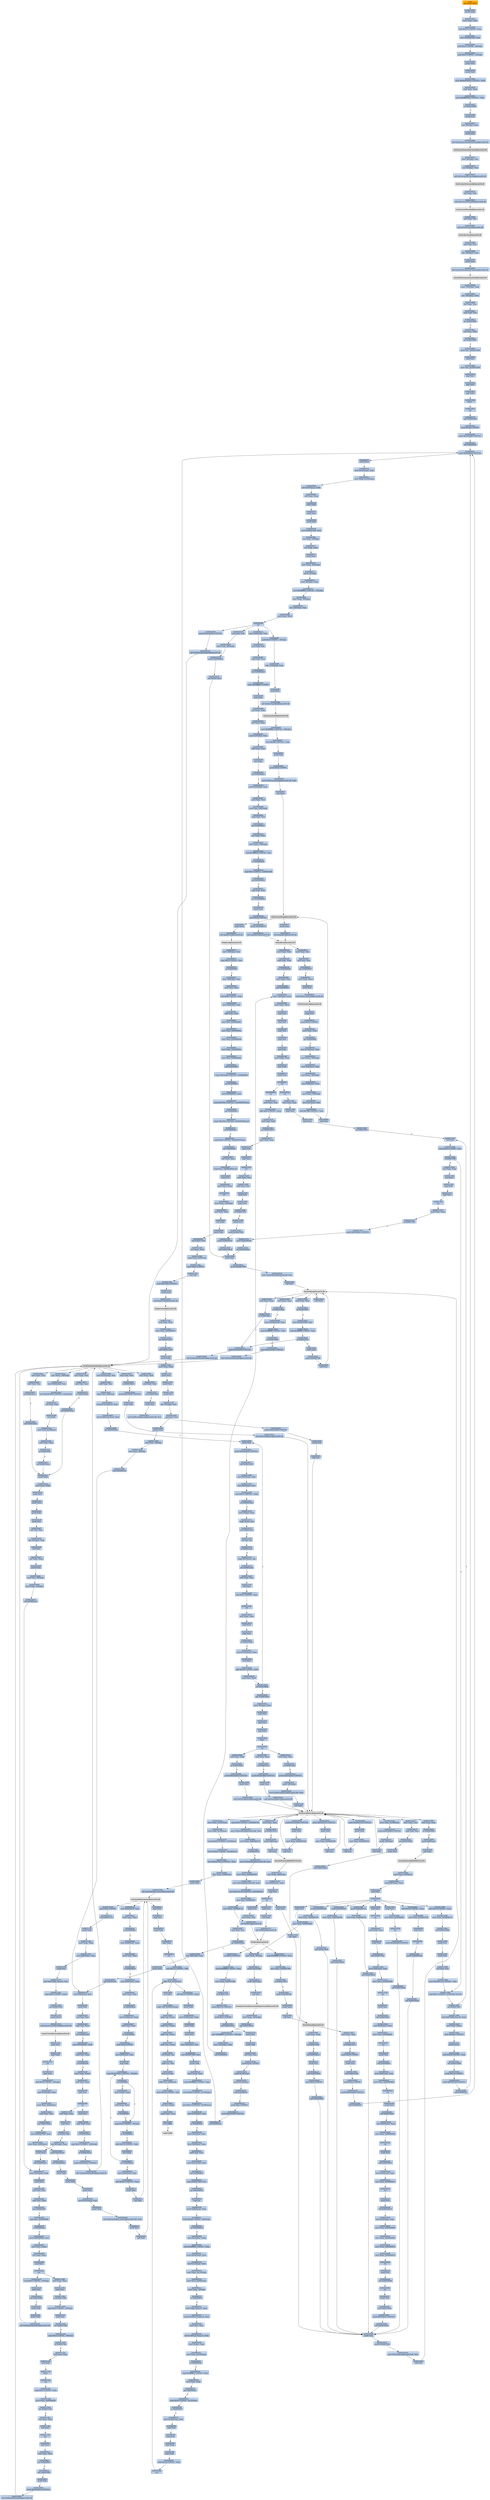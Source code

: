 digraph G {
node[shape=rectangle,style=filled,fillcolor=lightsteelblue,color=lightsteelblue]
bgcolor="transparent"
a0x0040f1c6call_0x00418836[label="start\ncall 0x00418836",color="lightgrey",fillcolor="orange"];
a0x00418836pushl_ebp[label="0x00418836\npushl %ebp"];
a0x00418837movl_esp_ebp[label="0x00418837\nmovl %esp, %ebp"];
a0x00418839subl_0x10UINT8_esp[label="0x00418839\nsubl $0x10<UINT8>, %esp"];
a0x0041883cmovl_0x00447260_eax[label="0x0041883c\nmovl 0x00447260, %eax"];
a0x00418841andl_0x0UINT8__8ebp_[label="0x00418841\nandl $0x0<UINT8>, -8(%ebp)"];
a0x00418845andl_0x0UINT8__4ebp_[label="0x00418845\nandl $0x0<UINT8>, -4(%ebp)"];
a0x00418849pushl_ebx[label="0x00418849\npushl %ebx"];
a0x0041884apushl_edi[label="0x0041884a\npushl %edi"];
a0x0041884bmovl_0xbb40e64eUINT32_edi[label="0x0041884b\nmovl $0xbb40e64e<UINT32>, %edi"];
a0x00418850cmpl_edi_eax[label="0x00418850\ncmpl %edi, %eax"];
a0x00418852movl_0xffff0000UINT32_ebx[label="0x00418852\nmovl $0xffff0000<UINT32>, %ebx"];
a0x00418857je_0x00418866[label="0x00418857\nje 0x00418866"];
a0x00418866pushl_esi[label="0x00418866\npushl %esi"];
a0x00418867leal__8ebp__eax[label="0x00418867\nleal -8(%ebp), %eax"];
a0x0041886apushl_eax[label="0x0041886a\npushl %eax"];
a0x0041886bcall_GetSystemTimeAsFileTime_kernel32_dll[label="0x0041886b\ncall GetSystemTimeAsFileTime@kernel32.dll"];
GetSystemTimeAsFileTime_kernel32_dll[label="GetSystemTimeAsFileTime@kernel32.dll",color="lightgrey",fillcolor="lightgrey"];
a0x00418871movl__4ebp__esi[label="0x00418871\nmovl -4(%ebp), %esi"];
a0x00418874xorl__8ebp__esi[label="0x00418874\nxorl -8(%ebp), %esi"];
a0x00418877call_GetCurrentProcessId_kernel32_dll[label="0x00418877\ncall GetCurrentProcessId@kernel32.dll"];
GetCurrentProcessId_kernel32_dll[label="GetCurrentProcessId@kernel32.dll",color="lightgrey",fillcolor="lightgrey"];
a0x0041887dxorl_eax_esi[label="0x0041887d\nxorl %eax, %esi"];
a0x0041887fcall_GetCurrentThreadId_kernel32_dll[label="0x0041887f\ncall GetCurrentThreadId@kernel32.dll"];
GetCurrentThreadId_kernel32_dll[label="GetCurrentThreadId@kernel32.dll",color="lightgrey",fillcolor="lightgrey"];
a0x00418885xorl_eax_esi[label="0x00418885\nxorl %eax, %esi"];
a0x00418887call_GetTickCount_kernel32_dll[label="0x00418887\ncall GetTickCount@kernel32.dll"];
GetTickCount_kernel32_dll[label="GetTickCount@kernel32.dll",color="lightgrey",fillcolor="lightgrey"];
a0x0041888dxorl_eax_esi[label="0x0041888d\nxorl %eax, %esi"];
a0x0041888fleal__16ebp__eax[label="0x0041888f\nleal -16(%ebp), %eax"];
a0x00418892pushl_eax[label="0x00418892\npushl %eax"];
a0x00418893call_QueryPerformanceCounter_kernel32_dll[label="0x00418893\ncall QueryPerformanceCounter@kernel32.dll"];
QueryPerformanceCounter_kernel32_dll[label="QueryPerformanceCounter@kernel32.dll",color="lightgrey",fillcolor="lightgrey"];
a0x00418899movl__12ebp__eax[label="0x00418899\nmovl -12(%ebp), %eax"];
a0x0041889cxorl__16ebp__eax[label="0x0041889c\nxorl -16(%ebp), %eax"];
a0x0041889fxorl_eax_esi[label="0x0041889f\nxorl %eax, %esi"];
a0x004188a1cmpl_edi_esi[label="0x004188a1\ncmpl %edi, %esi"];
a0x004188a3jne_0x004188ac[label="0x004188a3\njne 0x004188ac"];
a0x004188actestl_esi_ebx[label="0x004188ac\ntestl %esi, %ebx"];
a0x004188aejne_0x004188b7[label="0x004188ae\njne 0x004188b7"];
a0x004188b7movl_esi_0x00447260[label="0x004188b7\nmovl %esi, 0x00447260"];
a0x004188bdnotl_esi[label="0x004188bd\nnotl %esi"];
a0x004188bfmovl_esi_0x00447264[label="0x004188bf\nmovl %esi, 0x00447264"];
a0x004188c5popl_esi[label="0x004188c5\npopl %esi"];
a0x004188c6popl_edi[label="0x004188c6\npopl %edi"];
a0x004188c7popl_ebx[label="0x004188c7\npopl %ebx"];
a0x004188c8leave_[label="0x004188c8\nleave "];
a0x004188c9ret[label="0x004188c9\nret"];
a0x0040f1cbjmp_0x0040efe6[label="0x0040f1cb\njmp 0x0040efe6"];
a0x0040efe6pushl_0x60UINT8[label="0x0040efe6\npushl $0x60<UINT8>"];
a0x0040efe8pushl_0x443e80UINT32[label="0x0040efe8\npushl $0x443e80<UINT32>"];
a0x0040efedcall_0x0040f24c[label="0x0040efed\ncall 0x0040f24c"];
a0x0040f24cpushl_0x40f2b0UINT32[label="0x0040f24c\npushl $0x40f2b0<UINT32>"];
a0x0040f251pushl_fs_0[label="0x0040f251\npushl %fs:0"];
a0x0040f258movl_0x10esp__eax[label="0x0040f258\nmovl 0x10(%esp), %eax"];
a0x0040f25cmovl_ebp_0x10esp_[label="0x0040f25c\nmovl %ebp, 0x10(%esp)"];
a0x0040f260leal_0x10esp__ebp[label="0x0040f260\nleal 0x10(%esp), %ebp"];
a0x0040f264subl_eax_esp[label="0x0040f264\nsubl %eax, %esp"];
a0x0040f266pushl_ebx[label="0x0040f266\npushl %ebx"];
a0x0040f267pushl_esi[label="0x0040f267\npushl %esi"];
a0x0040f268pushl_edi[label="0x0040f268\npushl %edi"];
a0x0040f269movl_0x00447260_eax[label="0x0040f269\nmovl 0x00447260, %eax"];
a0x0040f26exorl_eax__4ebp_[label="0x0040f26e\nxorl %eax, -4(%ebp)"];
a0x0040f271xorl_ebp_eax[label="0x0040f271\nxorl %ebp, %eax"];
a0x0040f273pushl_eax[label="0x0040f273\npushl %eax"];
a0x0040f274movl_esp__24ebp_[label="0x0040f274\nmovl %esp, -24(%ebp)"];
a0x0040f277pushl__8ebp_[label="0x0040f277\npushl -8(%ebp)"];
a0x0040f27amovl__4ebp__eax[label="0x0040f27a\nmovl -4(%ebp), %eax"];
a0x0040f27dmovl_0xfffffffeUINT32__4ebp_[label="0x0040f27d\nmovl $0xfffffffe<UINT32>, -4(%ebp)"];
a0x0040f284movl_eax__8ebp_[label="0x0040f284\nmovl %eax, -8(%ebp)"];
a0x0040f287leal__16ebp__eax[label="0x0040f287\nleal -16(%ebp), %eax"];
a0x0040f28amovl_eax_fs_0[label="0x0040f28a\nmovl %eax, %fs:0"];
a0x0040f290ret[label="0x0040f290\nret"];
a0x0040eff2andl_0x0UINT8__4ebp_[label="0x0040eff2\nandl $0x0<UINT8>, -4(%ebp)"];
a0x0040eff6leal__112ebp__eax[label="0x0040eff6\nleal -112(%ebp), %eax"];
a0x0040eff9pushl_eax[label="0x0040eff9\npushl %eax"];
a0x0040effacall_GetStartupInfoA_kernel32_dll[label="0x0040effa\ncall GetStartupInfoA@kernel32.dll"];
GetStartupInfoA_kernel32_dll[label="GetStartupInfoA@kernel32.dll",color="lightgrey",fillcolor="lightgrey"];
a0x0040f000movl_0xfffffffeUINT32__4ebp_[label="0x0040f000\nmovl $0xfffffffe<UINT32>, -4(%ebp)"];
a0x0040f007movl_0x94UINT32_edi[label="0x0040f007\nmovl $0x94<UINT32>, %edi"];
a0x0040f00cpushl_edi[label="0x0040f00c\npushl %edi"];
a0x0040f00dpushl_0x0UINT8[label="0x0040f00d\npushl $0x0<UINT8>"];
a0x0040f00fmovl_GetProcessHeap_kernel32_dll_ebx[label="0x0040f00f\nmovl GetProcessHeap@kernel32.dll, %ebx"];
a0x0040f015call_ebx[label="0x0040f015\ncall %ebx"];
GetProcessHeap_kernel32_dll[label="GetProcessHeap@kernel32.dll",color="lightgrey",fillcolor="lightgrey"];
a0x0040f017pushl_eax[label="0x0040f017\npushl %eax"];
a0x0040f018call_HeapAlloc_kernel32_dll[label="0x0040f018\ncall HeapAlloc@kernel32.dll"];
HeapAlloc_kernel32_dll[label="HeapAlloc@kernel32.dll",color="lightgrey",fillcolor="lightgrey"];
a0x0040f01emovl_eax_esi[label="0x0040f01e\nmovl %eax, %esi"];
a0x0040f020testl_esi_esi[label="0x0040f020\ntestl %esi, %esi"];
a0x0040f022jne_0x0040f031[label="0x0040f022\njne 0x0040f031"];
a0x0040f031movl_edi_esi_[label="0x0040f031\nmovl %edi, (%esi)"];
a0x0040f033pushl_esi[label="0x0040f033\npushl %esi"];
a0x0040f034call_GetVersionExA_kernel32_dll[label="0x0040f034\ncall GetVersionExA@kernel32.dll"];
GetVersionExA_kernel32_dll[label="GetVersionExA@kernel32.dll",color="lightgrey",fillcolor="lightgrey"];
a0x0040f03apushl_esi[label="0x0040f03a\npushl %esi"];
a0x0040f03bpushl_0x0UINT8[label="0x0040f03b\npushl $0x0<UINT8>"];
a0x0040f03dtestl_eax_eax[label="0x0040f03d\ntestl %eax, %eax"];
a0x0040f03fjne_0x0040f04f[label="0x0040f03f\njne 0x0040f04f"];
a0x0040f04fmovl_0x10esi__eax[label="0x0040f04f\nmovl 0x10(%esi), %eax"];
a0x0040f052movl_eax__32ebp_[label="0x0040f052\nmovl %eax, -32(%ebp)"];
a0x0040f055movl_0x4esi__eax[label="0x0040f055\nmovl 0x4(%esi), %eax"];
a0x0040f058movl_eax__36ebp_[label="0x0040f058\nmovl %eax, -36(%ebp)"];
a0x0040f05bmovl_0x8esi__eax[label="0x0040f05b\nmovl 0x8(%esi), %eax"];
a0x0040f05emovl_eax__40ebp_[label="0x0040f05e\nmovl %eax, -40(%ebp)"];
a0x0040f061movl_0xcesi__edi[label="0x0040f061\nmovl 0xc(%esi), %edi"];
a0x0040f064andl_0x7fffUINT32_edi[label="0x0040f064\nandl $0x7fff<UINT32>, %edi"];
a0x0040f06acall_ebx[label="0x0040f06a\ncall %ebx"];
a0x0040f06cpushl_eax[label="0x0040f06c\npushl %eax"];
a0x0040f06dcall_HeapFree_kernel32_dll[label="0x0040f06d\ncall HeapFree@kernel32.dll"];
HeapFree_kernel32_dll[label="HeapFree@kernel32.dll",color="lightgrey",fillcolor="lightgrey"];
a0x0040f073movl__32ebp__esi[label="0x0040f073\nmovl -32(%ebp), %esi"];
a0x0040f076cmpl_0x2UINT8_esi[label="0x0040f076\ncmpl $0x2<UINT8>, %esi"];
a0x0040f079je_0x0040f081[label="0x0040f079\nje 0x0040f081"];
a0x0040f081movl__36ebp__ecx[label="0x0040f081\nmovl -36(%ebp), %ecx"];
a0x0040f084movl_ecx_eax[label="0x0040f084\nmovl %ecx, %eax"];
a0x0040f086shll_0x8UINT8_eax[label="0x0040f086\nshll $0x8<UINT8>, %eax"];
a0x0040f089movl__40ebp__edx[label="0x0040f089\nmovl -40(%ebp), %edx"];
a0x0040f08caddl_edx_eax[label="0x0040f08c\naddl %edx, %eax"];
a0x0040f08emovl_esi_0x0044909c[label="0x0040f08e\nmovl %esi, 0x0044909c"];
a0x0040f094movl_eax_0x004490a4[label="0x0040f094\nmovl %eax, 0x004490a4"];
a0x0040f099movl_ecx_0x004490a8[label="0x0040f099\nmovl %ecx, 0x004490a8"];
a0x0040f09fmovl_edx_0x004490ac[label="0x0040f09f\nmovl %edx, 0x004490ac"];
a0x0040f0a5movl_edi_0x004490a0[label="0x0040f0a5\nmovl %edi, 0x004490a0"];
a0x0040f0abcall_0x0040efa5[label="0x0040f0ab\ncall 0x0040efa5"];
a0x0040efa5cmpw_0x5a4dUINT16_0x00400000[label="0x0040efa5\ncmpw $0x5a4d<UINT16>, 0x00400000"];
a0x0040efaejne_0x0040efe3[label="0x0040efae\njne 0x0040efe3"];
a0x0040efb0movl_0x0040003c_eax[label="0x0040efb0\nmovl 0x0040003c, %eax"];
a0x0040efb5cmpl_0x4550UINT32_0x400000eax_[label="0x0040efb5\ncmpl $0x4550<UINT32>, 0x400000(%eax)"];
a0x0040efbfjne_0x0040efe3[label="0x0040efbf\njne 0x0040efe3"];
a0x0040efc1cmpw_0x10bUINT16_0x400018eax_[label="0x0040efc1\ncmpw $0x10b<UINT16>, 0x400018(%eax)"];
a0x0040efcajne_0x0040efe3[label="0x0040efca\njne 0x0040efe3"];
a0x0040efcccmpl_0xeUINT8_0x400074eax_[label="0x0040efcc\ncmpl $0xe<UINT8>, 0x400074(%eax)"];
a0x0040efd3jbe_0x0040efe3[label="0x0040efd3\njbe 0x0040efe3"];
a0x0040efd5xorl_ecx_ecx[label="0x0040efd5\nxorl %ecx, %ecx"];
a0x0040efd7cmpl_ecx_0x4000e8eax_[label="0x0040efd7\ncmpl %ecx, 0x4000e8(%eax)"];
a0x0040efddsetne_cl[label="0x0040efdd\nsetne %cl"];
a0x0040efe0movl_ecx_eax[label="0x0040efe0\nmovl %ecx, %eax"];
a0x0040efe2ret[label="0x0040efe2\nret"];
a0x0040f0b0movl_eax__32ebp_[label="0x0040f0b0\nmovl %eax, -32(%ebp)"];
a0x0040f0b3xorl_ebx_ebx[label="0x0040f0b3\nxorl %ebx, %ebx"];
a0x0040f0b5incl_ebx[label="0x0040f0b5\nincl %ebx"];
a0x0040f0b6pushl_ebx[label="0x0040f0b6\npushl %ebx"];
a0x0040f0b7call_0x004112b4[label="0x0040f0b7\ncall 0x004112b4"];
a0x004112b4xorl_eax_eax[label="0x004112b4\nxorl %eax, %eax"];
a0x004112b6cmpl_eax_0x4esp_[label="0x004112b6\ncmpl %eax, 0x4(%esp)"];
a0x004112bapushl_0x0UINT8[label="0x004112ba\npushl $0x0<UINT8>"];
a0x004112bcsete_al[label="0x004112bc\nsete %al"];
a0x004112bfpushl_0x1000UINT32[label="0x004112bf\npushl $0x1000<UINT32>"];
a0x004112c4pushl_eax[label="0x004112c4\npushl %eax"];
a0x004112c5call_HeapCreate_kernel32_dll[label="0x004112c5\ncall HeapCreate@kernel32.dll"];
HeapCreate_kernel32_dll[label="HeapCreate@kernel32.dll",color="lightgrey",fillcolor="lightgrey"];
a0x004112cbtestl_eax_eax[label="0x004112cb\ntestl %eax, %eax"];
a0x004112cdmovl_eax_0x00449270[label="0x004112cd\nmovl %eax, 0x00449270"];
a0x004112d2jne_0x004112d7[label="0x004112d2\njne 0x004112d7"];
a0x004112d7call_0x00411259[label="0x004112d7\ncall 0x00411259"];
a0x00411259pushl_ebp[label="0x00411259\npushl %ebp"];
a0x0041125amovl_esp_ebp[label="0x0041125a\nmovl %esp, %ebp"];
a0x0041125cpushl_ecx[label="0x0041125c\npushl %ecx"];
a0x0041125dpushl_ecx[label="0x0041125d\npushl %ecx"];
a0x0041125epushl_esi[label="0x0041125e\npushl %esi"];
a0x0041125fleal__4ebp__eax[label="0x0041125f\nleal -4(%ebp), %eax"];
a0x00411262xorl_esi_esi[label="0x00411262\nxorl %esi, %esi"];
a0x00411264pushl_eax[label="0x00411264\npushl %eax"];
a0x00411265movl_esi__4ebp_[label="0x00411265\nmovl %esi, -4(%ebp)"];
a0x00411268movl_esi__8ebp_[label="0x00411268\nmovl %esi, -8(%ebp)"];
a0x0041126bcall_0x0040ec5e[label="0x0041126b\ncall 0x0040ec5e"];
a0x0040ec5emovl_0x4esp__ecx[label="0x0040ec5e\nmovl 0x4(%esp), %ecx"];
a0x0040ec62pushl_esi[label="0x0040ec62\npushl %esi"];
a0x0040ec63xorl_esi_esi[label="0x0040ec63\nxorl %esi, %esi"];
a0x0040ec65cmpl_esi_ecx[label="0x0040ec65\ncmpl %esi, %ecx"];
a0x0040ec67jne_0x0040ec86[label="0x0040ec67\njne 0x0040ec86"];
a0x0040ec86movl_0x0044909c_eax[label="0x0040ec86\nmovl 0x0044909c, %eax"];
a0x0040ec8bcmpl_esi_eax[label="0x0040ec8b\ncmpl %esi, %eax"];
a0x0040ec8dje_0x0040ec69[label="0x0040ec8d\nje 0x0040ec69"];
a0x0040ec8fmovl_eax_ecx_[label="0x0040ec8f\nmovl %eax, (%ecx)"];
a0x0040ec91xorl_eax_eax[label="0x0040ec91\nxorl %eax, %eax"];
a0x0040ec93popl_esi[label="0x0040ec93\npopl %esi"];
a0x0040ec94ret[label="0x0040ec94\nret"];
a0x00411270testl_eax_eax[label="0x00411270\ntestl %eax, %eax"];
a0x00411272popl_ecx[label="0x00411272\npopl %ecx"];
a0x00411273je_0x00411282[label="0x00411273\nje 0x00411282"];
a0x00411282leal__8ebp__eax[label="0x00411282\nleal -8(%ebp), %eax"];
a0x00411285pushl_eax[label="0x00411285\npushl %eax"];
a0x00411286call_0x0040ecd1[label="0x00411286\ncall 0x0040ecd1"];
a0x0040ecd1movl_0x4esp__eax[label="0x0040ecd1\nmovl 0x4(%esp), %eax"];
a0x0040ecd5pushl_esi[label="0x0040ecd5\npushl %esi"];
a0x0040ecd6xorl_esi_esi[label="0x0040ecd6\nxorl %esi, %esi"];
a0x0040ecd8cmpl_esi_eax[label="0x0040ecd8\ncmpl %esi, %eax"];
a0x0040ecdajne_0x0040ecf9[label="0x0040ecda\njne 0x0040ecf9"];
a0x0040ecf9cmpl_esi_0x0044909c[label="0x0040ecf9\ncmpl %esi, 0x0044909c"];
a0x0040ecffje_0x0040ecdc[label="0x0040ecff\nje 0x0040ecdc"];
a0x0040ed01movl_0x004490a8_ecx[label="0x0040ed01\nmovl 0x004490a8, %ecx"];
a0x0040ed07movl_ecx_eax_[label="0x0040ed07\nmovl %ecx, (%eax)"];
a0x0040ed09xorl_eax_eax[label="0x0040ed09\nxorl %eax, %eax"];
a0x0040ed0bpopl_esi[label="0x0040ed0b\npopl %esi"];
a0x0040ed0cret[label="0x0040ed0c\nret"];
a0x0041128btestl_eax_eax[label="0x0041128b\ntestl %eax, %eax"];
a0x0041128dpopl_ecx[label="0x0041128d\npopl %ecx"];
a0x0041128eje_0x0041129d[label="0x0041128e\nje 0x0041129d"];
a0x0041129dcmpl_0x2UINT8__4ebp_[label="0x0041129d\ncmpl $0x2<UINT8>, -4(%ebp)"];
a0x004112a1popl_esi[label="0x004112a1\npopl %esi"];
a0x004112a2jne_0x004112af[label="0x004112a2\njne 0x004112af"];
a0x004112a4cmpl_0x5UINT8__8ebp_[label="0x004112a4\ncmpl $0x5<UINT8>, -8(%ebp)"];
a0x004112a8jb_0x004112af[label="0x004112a8\njb 0x004112af"];
a0x004112aaxorl_eax_eax[label="0x004112aa\nxorl %eax, %eax"];
a0x004112acincl_eax[label="0x004112ac\nincl %eax"];
a0x004112adleave_[label="0x004112ad\nleave "];
a0x004112aeret[label="0x004112ae\nret"];
a0x004112dccmpl_0x3UINT8_eax[label="0x004112dc\ncmpl $0x3<UINT8>, %eax"];
a0x004112dfmovl_eax_0x0044ad40[label="0x004112df\nmovl %eax, 0x0044ad40"];
a0x004112e4jne_0x0041130a[label="0x004112e4\njne 0x0041130a"];
a0x0041130axorl_eax_eax[label="0x0041130a\nxorl %eax, %eax"];
a0x0041130cincl_eax[label="0x0041130c\nincl %eax"];
a0x0041130dret[label="0x0041130d\nret"];
a0x0040f0bcpopl_ecx[label="0x0040f0bc\npopl %ecx"];
a0x0040f0bdtestl_eax_eax[label="0x0040f0bd\ntestl %eax, %eax"];
a0x0040f0bfjne_0x0040f0c9[label="0x0040f0bf\njne 0x0040f0c9"];
a0x0040f0c9call_0x00410f02[label="0x0040f0c9\ncall 0x00410f02"];
a0x00410f02pushl_edi[label="0x00410f02\npushl %edi"];
a0x00410f03pushl_0x43ed50UINT32[label="0x00410f03\npushl $0x43ed50<UINT32>"];
a0x00410f08call_GetModuleHandleA_kernel32_dll[label="0x00410f08\ncall GetModuleHandleA@kernel32.dll"];
GetModuleHandleA_kernel32_dll[label="GetModuleHandleA@kernel32.dll",color="lightgrey",fillcolor="lightgrey"];
a0x00410f0emovl_eax_edi[label="0x00410f0e\nmovl %eax, %edi"];
a0x00410f10testl_edi_edi[label="0x00410f10\ntestl %edi, %edi"];
a0x00410f12jne_0x00410f1d[label="0x00410f12\njne 0x00410f1d"];
a0x00410f1dpushl_esi[label="0x00410f1d\npushl %esi"];
a0x00410f1emovl_GetProcAddress_kernel32_dll_esi[label="0x00410f1e\nmovl GetProcAddress@kernel32.dll, %esi"];
a0x00410f24pushl_0x43ed90UINT32[label="0x00410f24\npushl $0x43ed90<UINT32>"];
a0x00410f29pushl_edi[label="0x00410f29\npushl %edi"];
a0x00410f2acall_esi[label="0x00410f2a\ncall %esi"];
GetProcAddress_kernel32_dll[label="GetProcAddress@kernel32.dll",color="lightgrey",fillcolor="lightgrey"];
a0x00410f2cpushl_0x43ed84UINT32[label="0x00410f2c\npushl $0x43ed84<UINT32>"];
a0x00410f31pushl_edi[label="0x00410f31\npushl %edi"];
a0x00410f32movl_eax_0x00449104[label="0x00410f32\nmovl %eax, 0x00449104"];
a0x00410f37call_esi[label="0x00410f37\ncall %esi"];
a0x00410f39pushl_0x43ed78UINT32[label="0x00410f39\npushl $0x43ed78<UINT32>"];
a0x00410f3epushl_edi[label="0x00410f3e\npushl %edi"];
a0x00410f3fmovl_eax_0x00449108[label="0x00410f3f\nmovl %eax, 0x00449108"];
a0x00410f44call_esi[label="0x00410f44\ncall %esi"];
a0x00410f46pushl_0x43ed70UINT32[label="0x00410f46\npushl $0x43ed70<UINT32>"];
a0x00410f4bpushl_edi[label="0x00410f4b\npushl %edi"];
a0x00410f4cmovl_eax_0x0044910c[label="0x00410f4c\nmovl %eax, 0x0044910c"];
a0x00410f51call_esi[label="0x00410f51\ncall %esi"];
a0x00410f53cmpl_0x0UINT8_0x00449104[label="0x00410f53\ncmpl $0x0<UINT8>, 0x00449104"];
a0x00410f5amovl_TlsSetValue_kernel32_dll_esi[label="0x00410f5a\nmovl TlsSetValue@kernel32.dll, %esi"];
a0x00410f60movl_eax_0x00449110[label="0x00410f60\nmovl %eax, 0x00449110"];
a0x00410f65je_0x00410f7d[label="0x00410f65\nje 0x00410f7d"];
a0x00410f7dmovl_TlsGetValue_kernel32_dll_eax[label="0x00410f7d\nmovl TlsGetValue@kernel32.dll, %eax"];
a0x00410f82movl_eax_0x00449108[label="0x00410f82\nmovl %eax, 0x00449108"];
a0x00410f87movl_TlsFree_kernel32_dll_eax[label="0x00410f87\nmovl TlsFree@kernel32.dll, %eax"];
a0x00410f8cmovl_0x410c1bUINT32_0x00449104[label="0x00410f8c\nmovl $0x410c1b<UINT32>, 0x00449104"];
a0x00410f96movl_esi_0x0044910c[label="0x00410f96\nmovl %esi, 0x0044910c"];
a0x00410f9cmovl_eax_0x00449110[label="0x00410f9c\nmovl %eax, 0x00449110"];
a0x00410fa1call_TlsAlloc_kernel32_dll[label="0x00410fa1\ncall TlsAlloc@kernel32.dll"];
TlsAlloc_kernel32_dll[label="TlsAlloc@kernel32.dll",color="lightgrey",fillcolor="lightgrey"];
a0x00410fa7cmpl_0xffffffffUINT8_eax[label="0x00410fa7\ncmpl $0xffffffff<UINT8>, %eax"];
a0x00410faamovl_eax_0x00447284[label="0x00410faa\nmovl %eax, 0x00447284"];
a0x00410fafje_0x00411081[label="0x00410faf\nje 0x00411081"];
a0x00410fb5pushl_0x00449108[label="0x00410fb5\npushl 0x00449108"];
a0x00410fbbpushl_eax[label="0x00410fbb\npushl %eax"];
a0x00410fbccall_esi[label="0x00410fbc\ncall %esi"];
TlsSetValue_kernel32_dll[label="TlsSetValue@kernel32.dll",color="lightgrey",fillcolor="lightgrey"];
a0x00410fbetestl_eax_eax[label="0x00410fbe\ntestl %eax, %eax"];
a0x00410fc0je_0x00411081[label="0x00410fc0\nje 0x00411081"];
a0x00410fc6call_0x0040eec1[label="0x00410fc6\ncall 0x0040eec1"];
a0x0040eec1pushl_esi[label="0x0040eec1\npushl %esi"];
a0x0040eec2call_0x00410ba4[label="0x0040eec2\ncall 0x00410ba4"];
a0x00410ba4pushl_0x0UINT8[label="0x00410ba4\npushl $0x0<UINT8>"];
a0x00410ba6call_0x00410b36[label="0x00410ba6\ncall 0x00410b36"];
a0x00410b36pushl_esi[label="0x00410b36\npushl %esi"];
a0x00410b37pushl_0x00447284[label="0x00410b37\npushl 0x00447284"];
a0x00410b3dmovl_TlsGetValue_kernel32_dll_esi[label="0x00410b3d\nmovl TlsGetValue@kernel32.dll, %esi"];
a0x00410b43call_esi[label="0x00410b43\ncall %esi"];
TlsGetValue_kernel32_dll[label="TlsGetValue@kernel32.dll",color="lightgrey",fillcolor="lightgrey"];
a0x00410b45testl_eax_eax[label="0x00410b45\ntestl %eax, %eax"];
a0x00410b47je_0x00410b6a[label="0x00410b47\nje 0x00410b6a"];
a0x00410b49movl_0x00447280_eax[label="0x00410b49\nmovl 0x00447280, %eax"];
a0x00410b4ecmpl_0xffffffffUINT8_eax[label="0x00410b4e\ncmpl $0xffffffff<UINT8>, %eax"];
a0x00410b51je_0x00410b6a[label="0x00410b51\nje 0x00410b6a"];
a0x00410b6apushl_0x43ed50UINT32[label="0x00410b6a\npushl $0x43ed50<UINT32>"];
a0x00410b6fcall_GetModuleHandleA_kernel32_dll[label="0x00410b6f\ncall GetModuleHandleA@kernel32.dll"];
a0x00410b75movl_eax_esi[label="0x00410b75\nmovl %eax, %esi"];
a0x00410b77testl_esi_esi[label="0x00410b77\ntestl %esi, %esi"];
a0x00410b79je_0x00410b9e[label="0x00410b79\nje 0x00410b9e"];
a0x00410b7bcall_0x00410aca[label="0x00410b7b\ncall 0x00410aca"];
a0x00410acapushl_ebp[label="0x00410aca\npushl %ebp"];
a0x00410acbmovl_esp_ebp[label="0x00410acb\nmovl %esp, %ebp"];
a0x00410acdpushl_ecx[label="0x00410acd\npushl %ecx"];
a0x00410acepushl_ecx[label="0x00410ace\npushl %ecx"];
a0x00410acfpushl_ebx[label="0x00410acf\npushl %ebx"];
a0x00410ad0pushl_esi[label="0x00410ad0\npushl %esi"];
a0x00410ad1xorl_esi_esi[label="0x00410ad1\nxorl %esi, %esi"];
a0x00410ad3leal__4ebp__eax[label="0x00410ad3\nleal -4(%ebp), %eax"];
a0x00410ad6incl_esi[label="0x00410ad6\nincl %esi"];
a0x00410ad7xorl_ebx_ebx[label="0x00410ad7\nxorl %ebx, %ebx"];
a0x00410ad9pushl_eax[label="0x00410ad9\npushl %eax"];
a0x00410adamovl_esi__8ebp_[label="0x00410ada\nmovl %esi, -8(%ebp)"];
a0x00410addmovl_ebx__4ebp_[label="0x00410add\nmovl %ebx, -4(%ebp)"];
a0x00410ae0call_0x0040ecd1[label="0x00410ae0\ncall 0x0040ecd1"];
a0x00410ae5cmpl_0x5UINT8__4ebp_[label="0x00410ae5\ncmpl $0x5<UINT8>, -4(%ebp)"];
a0x00410ae9popl_ecx[label="0x00410ae9\npopl %ecx"];
a0x00410aeajle_0x00410af0[label="0x00410aea\njle 0x00410af0"];
a0x00410af0pushl_edi[label="0x00410af0\npushl %edi"];
a0x00410af1pushl_ebx[label="0x00410af1\npushl %ebx"];
a0x00410af2call_GetModuleHandleA_kernel32_dll[label="0x00410af2\ncall GetModuleHandleA@kernel32.dll"];
a0x00410af8movl_0x3ceax__esi[label="0x00410af8\nmovl 0x3c(%eax), %esi"];
a0x00410afbaddl_eax_esi[label="0x00410afb\naddl %eax, %esi"];
a0x00410afdcmpw_bx_0x6esi_[label="0x00410afd\ncmpw %bx, 0x6(%esi)"];
a0x00410b01movzwl_0x14esi__eax[label="0x00410b01\nmovzwl 0x14(%esi), %eax"];
a0x00410b05leal_0x18eaxesi__edi[label="0x00410b05\nleal 0x18(%eax,%esi), %edi"];
a0x00410b09jbe_0x00410b2e[label="0x00410b09\njbe 0x00410b2e"];
a0x00410b0bpushl_edi[label="0x00410b0b\npushl %edi"];
a0x00410b0cpushl_0x43ed38UINT32[label="0x00410b0c\npushl $0x43ed38<UINT32>"];
a0x00410b11call_0x00412c60[label="0x00410b11\ncall 0x00412c60"];
a0x00412c60movl_0x4esp__edx[label="0x00412c60\nmovl 0x4(%esp), %edx"];
a0x00412c64movl_0x8esp__ecx[label="0x00412c64\nmovl 0x8(%esp), %ecx"];
a0x00412c68testl_0x3UINT32_edx[label="0x00412c68\ntestl $0x3<UINT32>, %edx"];
a0x00412c6ejne_0x00412cac[label="0x00412c6e\njne 0x00412cac"];
a0x00412c70movl_edx__eax[label="0x00412c70\nmovl (%edx), %eax"];
a0x00412c72cmpb_ecx__al[label="0x00412c72\ncmpb (%ecx), %al"];
a0x00412c74jne_0x00412ca4[label="0x00412c74\njne 0x00412ca4"];
a0x00412c76orb_al_al[label="0x00412c76\norb %al, %al"];
a0x00412c78je_0x00412ca0[label="0x00412c78\nje 0x00412ca0"];
a0x00412c7acmpb_0x1ecx__ah[label="0x00412c7a\ncmpb 0x1(%ecx), %ah"];
a0x00412c7djne_0x00412ca4[label="0x00412c7d\njne 0x00412ca4"];
a0x00412ca4sbbl_eax_eax[label="0x00412ca4\nsbbl %eax, %eax"];
a0x00412ca6shll_eax[label="0x00412ca6\nshll %eax"];
a0x00412ca8addl_0x1UINT8_eax[label="0x00412ca8\naddl $0x1<UINT8>, %eax"];
a0x00412cabret[label="0x00412cab\nret"];
a0x00410b16testl_eax_eax[label="0x00410b16\ntestl %eax, %eax"];
a0x00410b18popl_ecx[label="0x00410b18\npopl %ecx"];
a0x00410b19popl_ecx[label="0x00410b19\npopl %ecx"];
a0x00410b1aje_0x00410b2a[label="0x00410b1a\nje 0x00410b2a"];
a0x00410b1cmovzwl_0x6esi__eax[label="0x00410b1c\nmovzwl 0x6(%esi), %eax"];
a0x00410b20incl_ebx[label="0x00410b20\nincl %ebx"];
a0x00410b21addl_0x28UINT8_edi[label="0x00410b21\naddl $0x28<UINT8>, %edi"];
a0x00410b24cmpl_eax_ebx[label="0x00410b24\ncmpl %eax, %ebx"];
a0x00410b26jb_0x00410b0b[label="0x00410b26\njb 0x00410b0b"];
a0x00410b28jmp_0x00410b2e[label="0x00410b28\njmp 0x00410b2e"];
a0x00410b2emovl__8ebp__eax[label="0x00410b2e\nmovl -8(%ebp), %eax"];
a0x00410b31popl_edi[label="0x00410b31\npopl %edi"];
a0x00410b32popl_esi[label="0x00410b32\npopl %esi"];
a0x00410b33popl_ebx[label="0x00410b33\npopl %ebx"];
a0x00410b34leave_[label="0x00410b34\nleave "];
a0x00410b35ret[label="0x00410b35\nret"];
a0x00410b80testl_eax_eax[label="0x00410b80\ntestl %eax, %eax"];
a0x00410b82je_0x00410b9e[label="0x00410b82\nje 0x00410b9e"];
a0x00410b84pushl_0x43ed40UINT32[label="0x00410b84\npushl $0x43ed40<UINT32>"];
a0x00410b89pushl_esi[label="0x00410b89\npushl %esi"];
a0x00410b8acall_GetProcAddress_kernel32_dll[label="0x00410b8a\ncall GetProcAddress@kernel32.dll"];
a0x00410b90testl_eax_eax[label="0x00410b90\ntestl %eax, %eax"];
a0x00410b92je_0x00410b9e[label="0x00410b92\nje 0x00410b9e"];
a0x00410b94pushl_0x8esp_[label="0x00410b94\npushl 0x8(%esp)"];
a0x00410b98call_eax[label="0x00410b98\ncall %eax"];
EncodePointer_KERNEL32_DLL[label="EncodePointer@KERNEL32.DLL",color="lightgrey",fillcolor="lightgrey"];
a0x00410b9amovl_eax_0x8esp_[label="0x00410b9a\nmovl %eax, 0x8(%esp)"];
a0x00410b9emovl_0x8esp__eax[label="0x00410b9e\nmovl 0x8(%esp), %eax"];
a0x00410ba2popl_esi[label="0x00410ba2\npopl %esi"];
a0x00410ba3ret[label="0x00410ba3\nret"];
a0x00410babpopl_ecx[label="0x00410bab\npopl %ecx"];
a0x00410bacret[label="0x00410bac\nret"];
a0x0040eec7movl_eax_esi[label="0x0040eec7\nmovl %eax, %esi"];
a0x0040eec9pushl_esi[label="0x0040eec9\npushl %esi"];
a0x0040eecacall_0x0041122d[label="0x0040eeca\ncall 0x0041122d"];
a0x0041122dmovl_0x4esp__eax[label="0x0041122d\nmovl 0x4(%esp), %eax"];
a0x00411231movl_eax_0x00449268[label="0x00411231\nmovl %eax, 0x00449268"];
a0x00411236ret[label="0x00411236\nret"];
a0x0040eecfpushl_esi[label="0x0040eecf\npushl %esi"];
a0x0040eed0call_0x0041824e[label="0x0040eed0\ncall 0x0041824e"];
a0x0041824emovl_0x4esp__eax[label="0x0041824e\nmovl 0x4(%esp), %eax"];
a0x00418252movl_eax_0x0044992c[label="0x00418252\nmovl %eax, 0x0044992c"];
a0x00418257ret[label="0x00418257\nret"];
a0x0040eed5pushl_esi[label="0x0040eed5\npushl %esi"];
a0x0040eed6call_0x0040d03c[label="0x0040eed6\ncall 0x0040d03c"];
a0x0040d03cmovl_0x4esp__eax[label="0x0040d03c\nmovl 0x4(%esp), %eax"];
a0x0040d040movl_eax_0x00449094[label="0x0040d040\nmovl %eax, 0x00449094"];
a0x0040d045ret[label="0x0040d045\nret"];
a0x0040eedbpushl_esi[label="0x0040eedb\npushl %esi"];
a0x0040eedccall_0x00418244[label="0x0040eedc\ncall 0x00418244"];
a0x00418244movl_0x4esp__eax[label="0x00418244\nmovl 0x4(%esp), %eax"];
a0x00418248movl_eax_0x00449928[label="0x00418248\nmovl %eax, 0x00449928"];
a0x0041824dret[label="0x0041824d\nret"];
a0x0040eee1pushl_esi[label="0x0040eee1\npushl %esi"];
a0x0040eee2call_0x0041823a[label="0x0040eee2\ncall 0x0041823a"];
a0x0041823amovl_0x4esp__eax[label="0x0041823a\nmovl 0x4(%esp), %eax"];
a0x0041823emovl_eax_0x0044991c[label="0x0041823e\nmovl %eax, 0x0044991c"];
a0x00418243ret[label="0x00418243\nret"];
a0x0040eee7pushl_esi[label="0x0040eee7\npushl %esi"];
a0x0040eee8call_0x00416b33[label="0x0040eee8\ncall 0x00416b33"];
a0x00416b33movl_0x4esp__eax[label="0x00416b33\nmovl 0x4(%esp), %eax"];
a0x00416b37movl_eax_0x00449908[label="0x00416b37\nmovl %eax, 0x00449908"];
a0x00416b3cmovl_eax_0x0044990c[label="0x00416b3c\nmovl %eax, 0x0044990c"];
a0x00416b41movl_eax_0x00449910[label="0x00416b41\nmovl %eax, 0x00449910"];
a0x00416b46movl_eax_0x00449914[label="0x00416b46\nmovl %eax, 0x00449914"];
a0x00416b4bret[label="0x00416b4b\nret"];
a0x0040eeedpushl_esi[label="0x0040eeed\npushl %esi"];
a0x0040eeeecall_0x004180db[label="0x0040eeee\ncall 0x004180db"];
a0x004180dbret[label="0x004180db\nret"];
a0x0040eef3pushl_esi[label="0x0040eef3\npushl %esi"];
a0x0040eef4call_0x00413044[label="0x0040eef4\ncall 0x00413044"];
a0x00413044pushl_0x412fc1UINT32[label="0x00413044\npushl $0x412fc1<UINT32>"];
a0x00413049call_0x00410b36[label="0x00413049\ncall 0x00410b36"];
a0x0041304epopl_ecx[label="0x0041304e\npopl %ecx"];
a0x0041304fmovl_eax_0x004492bc[label="0x0041304f\nmovl %eax, 0x004492bc"];
a0x00413054ret[label="0x00413054\nret"];
a0x0040eef9pushl_0x40ee92UINT32[label="0x0040eef9\npushl $0x40ee92<UINT32>"];
a0x0040eefecall_0x00410b36[label="0x0040eefe\ncall 0x00410b36"];
a0x0040ef03addl_0x24UINT8_esp[label="0x0040ef03\naddl $0x24<UINT8>, %esp"];
a0x0040ef06movl_eax_0x00447250[label="0x0040ef06\nmovl %eax, 0x00447250"];
a0x0040ef0bpopl_esi[label="0x0040ef0b\npopl %esi"];
a0x0040ef0cret[label="0x0040ef0c\nret"];
a0x00410fcbpushl_0x00449104[label="0x00410fcb\npushl 0x00449104"];
a0x00410fd1call_0x00410b36[label="0x00410fd1\ncall 0x00410b36"];
a0x00410fd6pushl_0x00449108[label="0x00410fd6\npushl 0x00449108"];
a0x00410fdcmovl_eax_0x00449104[label="0x00410fdc\nmovl %eax, 0x00449104"];
a0x00410fe1call_0x00410b36[label="0x00410fe1\ncall 0x00410b36"];
a0x00410fe6pushl_0x0044910c[label="0x00410fe6\npushl 0x0044910c"];
a0x00410fecmovl_eax_0x00449108[label="0x00410fec\nmovl %eax, 0x00449108"];
a0x00410ff1call_0x00410b36[label="0x00410ff1\ncall 0x00410b36"];
a0x00410ff6pushl_0x00449110[label="0x00410ff6\npushl 0x00449110"];
a0x00410ffcmovl_eax_0x0044910c[label="0x00410ffc\nmovl %eax, 0x0044910c"];
a0x00411001call_0x00410b36[label="0x00411001\ncall 0x00410b36"];
a0x00411006addl_0x10UINT8_esp[label="0x00411006\naddl $0x10<UINT8>, %esp"];
a0x00411009movl_eax_0x00449110[label="0x00411009\nmovl %eax, 0x00449110"];
a0x0041100ecall_0x00411086[label="0x0041100e\ncall 0x00411086"];
a0x00411086pushl_esi[label="0x00411086\npushl %esi"];
a0x00411087pushl_edi[label="0x00411087\npushl %edi"];
a0x00411088xorl_esi_esi[label="0x00411088\nxorl %esi, %esi"];
a0x0041108amovl_0x449118UINT32_edi[label="0x0041108a\nmovl $0x449118<UINT32>, %edi"];
a0x0041108fcmpl_0x1UINT8_0x44728cesi8_[label="0x0041108f\ncmpl $0x1<UINT8>, 0x44728c(,%esi,8)"];
a0x00411097jne_0x004110b7[label="0x00411097\njne 0x004110b7"];
a0x00411099leal_0x447288esi8__eax[label="0x00411099\nleal 0x447288(,%esi,8), %eax"];
a0x004110a0movl_edi_eax_[label="0x004110a0\nmovl %edi, (%eax)"];
a0x004110a2pushl_0xfa0UINT32[label="0x004110a2\npushl $0xfa0<UINT32>"];
a0x004110a7pushl_eax_[label="0x004110a7\npushl (%eax)"];
a0x004110a9addl_0x18UINT8_edi[label="0x004110a9\naddl $0x18<UINT8>, %edi"];
a0x004110accall_0x00418268[label="0x004110ac\ncall 0x00418268"];
a0x00418268pushl_0x14UINT8[label="0x00418268\npushl $0x14<UINT8>"];
a0x0041826apushl_0x444158UINT32[label="0x0041826a\npushl $0x444158<UINT32>"];
a0x0041826fcall_0x0040f24c[label="0x0041826f\ncall 0x0040f24c"];
a0x00418274xorl_edi_edi[label="0x00418274\nxorl %edi, %edi"];
a0x00418276movl_edi__28ebp_[label="0x00418276\nmovl %edi, -28(%ebp)"];
a0x00418279pushl_0x0044992c[label="0x00418279\npushl 0x0044992c"];
a0x0041827fcall_0x00410bad[label="0x0041827f\ncall 0x00410bad"];
a0x00410badpushl_esi[label="0x00410bad\npushl %esi"];
a0x00410baepushl_0x00447284[label="0x00410bae\npushl 0x00447284"];
a0x00410bb4movl_TlsGetValue_kernel32_dll_esi[label="0x00410bb4\nmovl TlsGetValue@kernel32.dll, %esi"];
a0x00410bbacall_esi[label="0x00410bba\ncall %esi"];
a0x00410bbctestl_eax_eax[label="0x00410bbc\ntestl %eax, %eax"];
a0x00410bbeje_0x00410be1[label="0x00410bbe\nje 0x00410be1"];
a0x00410bc0movl_0x00447280_eax[label="0x00410bc0\nmovl 0x00447280, %eax"];
a0x00410bc5cmpl_0xffffffffUINT8_eax[label="0x00410bc5\ncmpl $0xffffffff<UINT8>, %eax"];
a0x00410bc8je_0x00410be1[label="0x00410bc8\nje 0x00410be1"];
a0x00410be1pushl_0x43ed50UINT32[label="0x00410be1\npushl $0x43ed50<UINT32>"];
a0x00410be6call_GetModuleHandleA_kernel32_dll[label="0x00410be6\ncall GetModuleHandleA@kernel32.dll"];
a0x00410becmovl_eax_esi[label="0x00410bec\nmovl %eax, %esi"];
a0x00410beetestl_esi_esi[label="0x00410bee\ntestl %esi, %esi"];
a0x00410bf0je_0x00410c15[label="0x00410bf0\nje 0x00410c15"];
a0x00410bf2call_0x00410aca[label="0x00410bf2\ncall 0x00410aca"];
a0x00410bf7testl_eax_eax[label="0x00410bf7\ntestl %eax, %eax"];
a0x00410bf9je_0x00410c15[label="0x00410bf9\nje 0x00410c15"];
a0x00410bfbpushl_0x43ed60UINT32[label="0x00410bfb\npushl $0x43ed60<UINT32>"];
a0x00410c00pushl_esi[label="0x00410c00\npushl %esi"];
a0x00410c01call_GetProcAddress_kernel32_dll[label="0x00410c01\ncall GetProcAddress@kernel32.dll"];
a0x00410c07testl_eax_eax[label="0x00410c07\ntestl %eax, %eax"];
a0x00410c09je_0x00410c15[label="0x00410c09\nje 0x00410c15"];
a0x00410c0bpushl_0x8esp_[label="0x00410c0b\npushl 0x8(%esp)"];
a0x00410c0fcall_eax[label="0x00410c0f\ncall %eax"];
DecodePointer_KERNEL32_DLL[label="DecodePointer@KERNEL32.DLL",color="lightgrey",fillcolor="lightgrey"];
a0x00410c11movl_eax_0x8esp_[label="0x00410c11\nmovl %eax, 0x8(%esp)"];
a0x00410c15movl_0x8esp__eax[label="0x00410c15\nmovl 0x8(%esp), %eax"];
a0x00410c19popl_esi[label="0x00410c19\npopl %esi"];
a0x00410c1aret[label="0x00410c1a\nret"];
a0x00418284popl_ecx[label="0x00418284\npopl %ecx"];
a0x00418285movl_eax_esi[label="0x00418285\nmovl %eax, %esi"];
a0x00418287cmpl_edi_esi[label="0x00418287\ncmpl %edi, %esi"];
a0x00418289jne_0x004182de[label="0x00418289\njne 0x004182de"];
a0x0041828bleal__28ebp__eax[label="0x0041828b\nleal -28(%ebp), %eax"];
a0x0041828epushl_eax[label="0x0041828e\npushl %eax"];
a0x0041828fcall_0x0040ec5e[label="0x0041828f\ncall 0x0040ec5e"];
a0x00418294popl_ecx[label="0x00418294\npopl %ecx"];
a0x00418295cmpl_edi_eax[label="0x00418295\ncmpl %edi, %eax"];
a0x00418297je_0x004182a6[label="0x00418297\nje 0x004182a6"];
a0x004182a6cmpl_0x1UINT8__28ebp_[label="0x004182a6\ncmpl $0x1<UINT8>, -28(%ebp)"];
a0x004182aaje_0x004182cd[label="0x004182aa\nje 0x004182cd"];
a0x004182acpushl_0x43e45cUINT32[label="0x004182ac\npushl $0x43e45c<UINT32>"];
a0x004182b1call_GetModuleHandleA_kernel32_dll[label="0x004182b1\ncall GetModuleHandleA@kernel32.dll"];
a0x004182b7cmpl_edi_eax[label="0x004182b7\ncmpl %edi, %eax"];
a0x004182b9je_0x004182cd[label="0x004182b9\nje 0x004182cd"];
a0x004182bbpushl_0x43f7b8UINT32[label="0x004182bb\npushl $0x43f7b8<UINT32>"];
a0x004182c0pushl_eax[label="0x004182c0\npushl %eax"];
a0x004182c1call_GetProcAddress_kernel32_dll[label="0x004182c1\ncall GetProcAddress@kernel32.dll"];
a0x004182c7movl_eax_esi[label="0x004182c7\nmovl %eax, %esi"];
a0x004182c9cmpl_edi_esi[label="0x004182c9\ncmpl %edi, %esi"];
a0x004182cbjne_0x004182d2[label="0x004182cb\njne 0x004182d2"];
a0x004182d2pushl_esi[label="0x004182d2\npushl %esi"];
a0x004182d3call_0x00410b36[label="0x004182d3\ncall 0x00410b36"];
a0x004182d8popl_ecx[label="0x004182d8\npopl %ecx"];
a0x004182d9movl_eax_0x0044992c[label="0x004182d9\nmovl %eax, 0x0044992c"];
a0x004182demovl_edi__4ebp_[label="0x004182de\nmovl %edi, -4(%ebp)"];
a0x004182e1pushl_0xcebp_[label="0x004182e1\npushl 0xc(%ebp)"];
a0x004182e4pushl_0x8ebp_[label="0x004182e4\npushl 0x8(%ebp)"];
a0x004182e7call_esi[label="0x004182e7\ncall %esi"];
InitializeCriticalSectionAndSpinCount_kernel32_dll[label="InitializeCriticalSectionAndSpinCount@kernel32.dll",color="lightgrey",fillcolor="lightgrey"];
a0x004182e9movl_eax__32ebp_[label="0x004182e9\nmovl %eax, -32(%ebp)"];
a0x004182ecjmp_0x0041831d[label="0x004182ec\njmp 0x0041831d"];
a0x0041831dmovl_0xfffffffeUINT32__4ebp_[label="0x0041831d\nmovl $0xfffffffe<UINT32>, -4(%ebp)"];
a0x00418324movl__32ebp__eax[label="0x00418324\nmovl -32(%ebp), %eax"];
a0x00418327call_0x0040f291[label="0x00418327\ncall 0x0040f291"];
a0x0040f291movl__16ebp__ecx[label="0x0040f291\nmovl -16(%ebp), %ecx"];
a0x0040f294movl_ecx_fs_0[label="0x0040f294\nmovl %ecx, %fs:0"];
a0x0040f29bpopl_ecx[label="0x0040f29b\npopl %ecx"];
a0x0040f29cpopl_edi[label="0x0040f29c\npopl %edi"];
a0x0040f29dpopl_edi[label="0x0040f29d\npopl %edi"];
a0x0040f29epopl_esi[label="0x0040f29e\npopl %esi"];
a0x0040f29fpopl_ebx[label="0x0040f29f\npopl %ebx"];
a0x0040f2a0movl_ebp_esp[label="0x0040f2a0\nmovl %ebp, %esp"];
a0x0040f2a2popl_ebp[label="0x0040f2a2\npopl %ebp"];
a0x0040f2a3pushl_ecx[label="0x0040f2a3\npushl %ecx"];
a0x0040f2a4ret[label="0x0040f2a4\nret"];
a0x0041832cret[label="0x0041832c\nret"];
a0x004110b1testl_eax_eax[label="0x004110b1\ntestl %eax, %eax"];
a0x004110b3popl_ecx[label="0x004110b3\npopl %ecx"];
a0x004110b4popl_ecx[label="0x004110b4\npopl %ecx"];
a0x004110b5je_0x004110c3[label="0x004110b5\nje 0x004110c3"];
a0x004110b7incl_esi[label="0x004110b7\nincl %esi"];
a0x004110b8cmpl_0x24UINT8_esi[label="0x004110b8\ncmpl $0x24<UINT8>, %esi"];
a0x004110bbjl_0x0041108f[label="0x004110bb\njl 0x0041108f"];
a0x004110bdxorl_eax_eax[label="0x004110bd\nxorl %eax, %eax"];
a0x004110bfincl_eax[label="0x004110bf\nincl %eax"];
a0x004110c0popl_edi[label="0x004110c0\npopl %edi"];
a0x004110c1popl_esi[label="0x004110c1\npopl %esi"];
a0x004110c2ret[label="0x004110c2\nret"];
a0x00411013testl_eax_eax[label="0x00411013\ntestl %eax, %eax"];
a0x00411015je_0x0041107c[label="0x00411015\nje 0x0041107c"];
a0x00411017pushl_0x410de1UINT32[label="0x00411017\npushl $0x410de1<UINT32>"];
a0x0041101cpushl_0x00449104[label="0x0041101c\npushl 0x00449104"];
a0x00411022call_0x00410bad[label="0x00411022\ncall 0x00410bad"];
a0x00411027popl_ecx[label="0x00411027\npopl %ecx"];
a0x00411028call_eax[label="0x00411028\ncall %eax"];
a0x00410c1bcall_TlsAlloc_kernel32_dll[label="0x00410c1b\ncall TlsAlloc@kernel32.dll"];
a0x00410c21ret_0x4UINT16[label="0x00410c21\nret $0x4<UINT16>"];
a0x0041102acmpl_0xffffffffUINT8_eax[label="0x0041102a\ncmpl $0xffffffff<UINT8>, %eax"];
a0x0041102dmovl_eax_0x00447280[label="0x0041102d\nmovl %eax, 0x00447280"];
a0x00411032je_0x0041107c[label="0x00411032\nje 0x0041107c"];
a0x00411034pushl_0x214UINT32[label="0x00411034\npushl $0x214<UINT32>"];
a0x00411039pushl_0x1UINT8[label="0x00411039\npushl $0x1<UINT8>"];
a0x0041103bcall_0x00410234[label="0x0041103b\ncall 0x00410234"];
a0x00410234pushl_esi[label="0x00410234\npushl %esi"];
a0x00410235pushl_edi[label="0x00410235\npushl %edi"];
a0x00410236xorl_esi_esi[label="0x00410236\nxorl %esi, %esi"];
a0x00410238pushl_0x0UINT8[label="0x00410238\npushl $0x0<UINT8>"];
a0x0041023apushl_0x14esp_[label="0x0041023a\npushl 0x14(%esp)"];
a0x0041023epushl_0x14esp_[label="0x0041023e\npushl 0x14(%esp)"];
a0x00410242call_0x0040ba70[label="0x00410242\ncall 0x0040ba70"];
a0x0040ba70pushl_0xcUINT8[label="0x0040ba70\npushl $0xc<UINT8>"];
a0x0040ba72pushl_0x443cf8UINT32[label="0x0040ba72\npushl $0x443cf8<UINT32>"];
a0x0040ba77call_0x0040f24c[label="0x0040ba77\ncall 0x0040f24c"];
a0x0040ba7cmovl_0x8ebp__ecx[label="0x0040ba7c\nmovl 0x8(%ebp), %ecx"];
a0x0040ba7fxorl_edi_edi[label="0x0040ba7f\nxorl %edi, %edi"];
a0x0040ba81cmpl_edi_ecx[label="0x0040ba81\ncmpl %edi, %ecx"];
a0x0040ba83jbe_0x0040bab3[label="0x0040ba83\njbe 0x0040bab3"];
a0x0040ba85pushl_0xffffffe0UINT8[label="0x0040ba85\npushl $0xffffffe0<UINT8>"];
a0x0040ba87popl_eax[label="0x0040ba87\npopl %eax"];
a0x0040ba88xorl_edx_edx[label="0x0040ba88\nxorl %edx, %edx"];
a0x0040ba8adivl_ecx_eax[label="0x0040ba8a\ndivl %ecx, %eax"];
a0x0040ba8ccmpl_0xcebp__eax[label="0x0040ba8c\ncmpl 0xc(%ebp), %eax"];
a0x0040ba8fsbbl_eax_eax[label="0x0040ba8f\nsbbl %eax, %eax"];
a0x0040ba91incl_eax[label="0x0040ba91\nincl %eax"];
a0x0040ba92jne_0x0040bab3[label="0x0040ba92\njne 0x0040bab3"];
a0x0040bab3imull_0xcebp__ecx[label="0x0040bab3\nimull 0xc(%ebp), %ecx"];
a0x0040bab7movl_ecx_esi[label="0x0040bab7\nmovl %ecx, %esi"];
a0x0040bab9movl_esi_0x8ebp_[label="0x0040bab9\nmovl %esi, 0x8(%ebp)"];
a0x0040babccmpl_edi_esi[label="0x0040babc\ncmpl %edi, %esi"];
a0x0040babejne_0x0040bac3[label="0x0040babe\njne 0x0040bac3"];
a0x0040bac3xorl_ebx_ebx[label="0x0040bac3\nxorl %ebx, %ebx"];
a0x0040bac5movl_ebx__28ebp_[label="0x0040bac5\nmovl %ebx, -28(%ebp)"];
a0x0040bac8cmpl_0xffffffe0UINT8_esi[label="0x0040bac8\ncmpl $0xffffffe0<UINT8>, %esi"];
a0x0040bacbja_0x0040bb36[label="0x0040bacb\nja 0x0040bb36"];
a0x0040bacdcmpl_0x3UINT8_0x0044ad40[label="0x0040bacd\ncmpl $0x3<UINT8>, 0x0044ad40"];
a0x0040bad4jne_0x0040bb21[label="0x0040bad4\njne 0x0040bb21"];
a0x0040bb21cmpl_edi_ebx[label="0x0040bb21\ncmpl %edi, %ebx"];
a0x0040bb23jne_0x0040bb86[label="0x0040bb23\njne 0x0040bb86"];
a0x0040bb25pushl_esi[label="0x0040bb25\npushl %esi"];
a0x0040bb26pushl_0x8UINT8[label="0x0040bb26\npushl $0x8<UINT8>"];
a0x0040bb28pushl_0x00449270[label="0x0040bb28\npushl 0x00449270"];
a0x0040bb2ecall_HeapAlloc_kernel32_dll[label="0x0040bb2e\ncall HeapAlloc@kernel32.dll"];
a0x0040bb34movl_eax_ebx[label="0x0040bb34\nmovl %eax, %ebx"];
a0x0040bb36cmpl_edi_ebx[label="0x0040bb36\ncmpl %edi, %ebx"];
a0x0040bb38jne_0x0040bb86[label="0x0040bb38\njne 0x0040bb86"];
a0x0040bb86movl_ebx_eax[label="0x0040bb86\nmovl %ebx, %eax"];
a0x0040bb88call_0x0040f291[label="0x0040bb88\ncall 0x0040f291"];
a0x0040bb8dret[label="0x0040bb8d\nret"];
a0x00410247movl_eax_edi[label="0x00410247\nmovl %eax, %edi"];
a0x00410249addl_0xcUINT8_esp[label="0x00410249\naddl $0xc<UINT8>, %esp"];
a0x0041024ctestl_edi_edi[label="0x0041024c\ntestl %edi, %edi"];
a0x0041024ejne_0x00410277[label="0x0041024e\njne 0x00410277"];
a0x00410277movl_edi_eax[label="0x00410277\nmovl %edi, %eax"];
a0x00410279popl_edi[label="0x00410279\npopl %edi"];
a0x0041027apopl_esi[label="0x0041027a\npopl %esi"];
a0x0041027bret[label="0x0041027b\nret"];
a0x00411040movl_eax_esi[label="0x00411040\nmovl %eax, %esi"];
a0x00411042testl_esi_esi[label="0x00411042\ntestl %esi, %esi"];
a0x00411044popl_ecx[label="0x00411044\npopl %ecx"];
a0x00411045popl_ecx[label="0x00411045\npopl %ecx"];
a0x00411046je_0x0041107c[label="0x00411046\nje 0x0041107c"];
a0x00411048pushl_esi[label="0x00411048\npushl %esi"];
a0x00411049pushl_0x00447280[label="0x00411049\npushl 0x00447280"];
a0x0041104fpushl_0x0044910c[label="0x0041104f\npushl 0x0044910c"];
a0x00411055call_0x00410bad[label="0x00411055\ncall 0x00410bad"];
a0x00410bcapushl_eax[label="0x00410bca\npushl %eax"];
a0x00410bcbpushl_0x00447284[label="0x00410bcb\npushl 0x00447284"];
a0x00410bd1call_esi[label="0x00410bd1\ncall %esi"];
a0x00410bd3call_eax[label="0x00410bd3\ncall %eax"];
a0x00410bd5testl_eax_eax[label="0x00410bd5\ntestl %eax, %eax"];
a0x00410bd7je_0x00410be1[label="0x00410bd7\nje 0x00410be1"];
a0x0041105apopl_ecx[label="0x0041105a\npopl %ecx"];
a0x0041105bcall_eax[label="0x0041105b\ncall %eax"];
a0x0041105dtestl_eax_eax[label="0x0041105d\ntestl %eax, %eax"];
a0x0041105fje_0x0041107c[label="0x0041105f\nje 0x0041107c"];
a0x00411061pushl_0x0UINT8[label="0x00411061\npushl $0x0<UINT8>"];
a0x00411063pushl_esi[label="0x00411063\npushl %esi"];
a0x00411064call_0x00410c93[label="0x00411064\ncall 0x00410c93"];
a0x00410c93pushl_0xcUINT8[label="0x00410c93\npushl $0xc<UINT8>"];
a0x00410c95pushl_0x443ee8UINT32[label="0x00410c95\npushl $0x443ee8<UINT32>"];
a0x00410c9acall_0x0040f24c[label="0x00410c9a\ncall 0x0040f24c"];
a0x00410c9fpushl_0x43ed50UINT32[label="0x00410c9f\npushl $0x43ed50<UINT32>"];
a0x00410ca4call_GetModuleHandleA_kernel32_dll[label="0x00410ca4\ncall GetModuleHandleA@kernel32.dll"];
a0x00410caamovl_eax__28ebp_[label="0x00410caa\nmovl %eax, -28(%ebp)"];
a0x00410cadmovl_0x8ebp__esi[label="0x00410cad\nmovl 0x8(%ebp), %esi"];
a0x00410cb0movl_0x447f50UINT32_0x5cesi_[label="0x00410cb0\nmovl $0x447f50<UINT32>, 0x5c(%esi)"];
a0x00410cb7xorl_edi_edi[label="0x00410cb7\nxorl %edi, %edi"];
a0x00410cb9incl_edi[label="0x00410cb9\nincl %edi"];
a0x00410cbamovl_edi_0x14esi_[label="0x00410cba\nmovl %edi, 0x14(%esi)"];
a0x00410cbdtestl_eax_eax[label="0x00410cbd\ntestl %eax, %eax"];
a0x00410cbfje_0x00410cf0[label="0x00410cbf\nje 0x00410cf0"];
a0x00410cc1call_0x00410aca[label="0x00410cc1\ncall 0x00410aca"];
a0x00410cc6testl_eax_eax[label="0x00410cc6\ntestl %eax, %eax"];
a0x00410cc8je_0x00410cf0[label="0x00410cc8\nje 0x00410cf0"];
a0x00410ccapushl_0x43ed40UINT32[label="0x00410cca\npushl $0x43ed40<UINT32>"];
a0x00410ccfpushl__28ebp_[label="0x00410ccf\npushl -28(%ebp)"];
a0x00410cd2movl_GetProcAddress_kernel32_dll_ebx[label="0x00410cd2\nmovl GetProcAddress@kernel32.dll, %ebx"];
a0x00410cd8call_ebx[label="0x00410cd8\ncall %ebx"];
a0x00410cdamovl_eax_0x1f8esi_[label="0x00410cda\nmovl %eax, 0x1f8(%esi)"];
a0x00410ce0pushl_0x43ed60UINT32[label="0x00410ce0\npushl $0x43ed60<UINT32>"];
a0x00410ce5pushl__28ebp_[label="0x00410ce5\npushl -28(%ebp)"];
a0x00410ce8call_ebx[label="0x00410ce8\ncall %ebx"];
a0x00410ceamovl_eax_0x1fcesi_[label="0x00410cea\nmovl %eax, 0x1fc(%esi)"];
a0x00410cf0movl_edi_0x70esi_[label="0x00410cf0\nmovl %edi, 0x70(%esi)"];
a0x00410cf3movb_0x43UINT8_0xc8esi_[label="0x00410cf3\nmovb $0x43<UINT8>, 0xc8(%esi)"];
a0x00410cfamovb_0x43UINT8_0x14besi_[label="0x00410cfa\nmovb $0x43<UINT8>, 0x14b(%esi)"];
a0x00410d01movl_0x4473c0UINT32_eax[label="0x00410d01\nmovl $0x4473c0<UINT32>, %eax"];
a0x00410d06movl_eax_0x68esi_[label="0x00410d06\nmovl %eax, 0x68(%esi)"];
a0x00410d09pushl_eax[label="0x00410d09\npushl %eax"];
a0x00410d0acall_InterlockedIncrement_kernel32_dll[label="0x00410d0a\ncall InterlockedIncrement@kernel32.dll"];
InterlockedIncrement_kernel32_dll[label="InterlockedIncrement@kernel32.dll",color="lightgrey",fillcolor="lightgrey"];
a0x00410d10pushl_0xcUINT8[label="0x00410d10\npushl $0xc<UINT8>"];
a0x00410d12call_0x004111fc[label="0x00410d12\ncall 0x004111fc"];
a0x004111fcpushl_ebp[label="0x004111fc\npushl %ebp"];
a0x004111fdmovl_esp_ebp[label="0x004111fd\nmovl %esp, %ebp"];
a0x004111ffmovl_0x8ebp__eax[label="0x004111ff\nmovl 0x8(%ebp), %eax"];
a0x00411202pushl_esi[label="0x00411202\npushl %esi"];
a0x00411203leal_0x447288eax8__esi[label="0x00411203\nleal 0x447288(,%eax,8), %esi"];
a0x0041120acmpl_0x0UINT8_esi_[label="0x0041120a\ncmpl $0x0<UINT8>, (%esi)"];
a0x0041120djne_0x00411222[label="0x0041120d\njne 0x00411222"];
a0x00411222pushl_esi_[label="0x00411222\npushl (%esi)"];
a0x00411224call_EnterCriticalSection_kernel32_dll[label="0x00411224\ncall EnterCriticalSection@kernel32.dll"];
EnterCriticalSection_kernel32_dll[label="EnterCriticalSection@kernel32.dll",color="lightgrey",fillcolor="lightgrey"];
a0x0041122apopl_esi[label="0x0041122a\npopl %esi"];
a0x0041122bpopl_ebp[label="0x0041122b\npopl %ebp"];
a0x0041122cret[label="0x0041122c\nret"];
a0x00410d17popl_ecx[label="0x00410d17\npopl %ecx"];
a0x00410d18andl_0x0UINT8__4ebp_[label="0x00410d18\nandl $0x0<UINT8>, -4(%ebp)"];
a0x00410d1cmovl_0xcebp__eax[label="0x00410d1c\nmovl 0xc(%ebp), %eax"];
a0x00410d1fmovl_eax_0x6cesi_[label="0x00410d1f\nmovl %eax, 0x6c(%esi)"];
a0x00410d22testl_eax_eax[label="0x00410d22\ntestl %eax, %eax"];
a0x00410d24jne_0x00410d2e[label="0x00410d24\njne 0x00410d2e"];
a0x00410d26movl_0x004479c8_eax[label="0x00410d26\nmovl 0x004479c8, %eax"];
a0x00410d2bmovl_eax_0x6cesi_[label="0x00410d2b\nmovl %eax, 0x6c(%esi)"];
a0x00410d2epushl_0x6cesi_[label="0x00410d2e\npushl 0x6c(%esi)"];
a0x00410d31call_0x0040fa95[label="0x00410d31\ncall 0x0040fa95"];
a0x0040fa95pushl_ebx[label="0x0040fa95\npushl %ebx"];
a0x0040fa96pushl_ebp[label="0x0040fa96\npushl %ebp"];
a0x0040fa97pushl_esi[label="0x0040fa97\npushl %esi"];
a0x0040fa98movl_0x10esp__esi[label="0x0040fa98\nmovl 0x10(%esp), %esi"];
a0x0040fa9cpushl_edi[label="0x0040fa9c\npushl %edi"];
a0x0040fa9dmovl_InterlockedIncrement_kernel32_dll_edi[label="0x0040fa9d\nmovl InterlockedIncrement@kernel32.dll, %edi"];
a0x0040faa3pushl_esi[label="0x0040faa3\npushl %esi"];
a0x0040faa4call_edi[label="0x0040faa4\ncall %edi"];
a0x0040faa6movl_0xb0esi__eax[label="0x0040faa6\nmovl 0xb0(%esi), %eax"];
a0x0040faactestl_eax_eax[label="0x0040faac\ntestl %eax, %eax"];
a0x0040faaeje_0x0040fab3[label="0x0040faae\nje 0x0040fab3"];
a0x0040fab3movl_0xb8esi__eax[label="0x0040fab3\nmovl 0xb8(%esi), %eax"];
a0x0040fab9testl_eax_eax[label="0x0040fab9\ntestl %eax, %eax"];
a0x0040fabbje_0x0040fac0[label="0x0040fabb\nje 0x0040fac0"];
a0x0040fac0movl_0xb4esi__eax[label="0x0040fac0\nmovl 0xb4(%esi), %eax"];
a0x0040fac6testl_eax_eax[label="0x0040fac6\ntestl %eax, %eax"];
a0x0040fac8je_0x0040facd[label="0x0040fac8\nje 0x0040facd"];
a0x0040facdmovl_0xc0esi__eax[label="0x0040facd\nmovl 0xc0(%esi), %eax"];
a0x0040fad3testl_eax_eax[label="0x0040fad3\ntestl %eax, %eax"];
a0x0040fad5je_0x0040fada[label="0x0040fad5\nje 0x0040fada"];
a0x0040fadapushl_0x6UINT8[label="0x0040fada\npushl $0x6<UINT8>"];
a0x0040fadcleal_0x50esi__ebx[label="0x0040fadc\nleal 0x50(%esi), %ebx"];
a0x0040fadfpopl_ebp[label="0x0040fadf\npopl %ebp"];
a0x0040fae0cmpl_0x4478e8UINT32__8ebx_[label="0x0040fae0\ncmpl $0x4478e8<UINT32>, -8(%ebx)"];
a0x0040fae7je_0x0040faf2[label="0x0040fae7\nje 0x0040faf2"];
a0x0040fae9movl_ebx__eax[label="0x0040fae9\nmovl (%ebx), %eax"];
a0x0040faebtestl_eax_eax[label="0x0040faeb\ntestl %eax, %eax"];
a0x0040faedje_0x0040faf2[label="0x0040faed\nje 0x0040faf2"];
a0x0040faf2cmpl_0x0UINT8__4ebx_[label="0x0040faf2\ncmpl $0x0<UINT8>, -4(%ebx)"];
a0x0040faf6je_0x0040fb02[label="0x0040faf6\nje 0x0040fb02"];
a0x0040fb02addl_0x10UINT8_ebx[label="0x0040fb02\naddl $0x10<UINT8>, %ebx"];
a0x0040fb05decl_ebp[label="0x0040fb05\ndecl %ebp"];
a0x0040fb06jne_0x0040fae0[label="0x0040fb06\njne 0x0040fae0"];
a0x0040fb08movl_0xd4esi__eax[label="0x0040fb08\nmovl 0xd4(%esi), %eax"];
a0x0040fb0eaddl_0xb4UINT32_eax[label="0x0040fb0e\naddl $0xb4<UINT32>, %eax"];
a0x0040fb13pushl_eax[label="0x0040fb13\npushl %eax"];
a0x0040fb14call_edi[label="0x0040fb14\ncall %edi"];
a0x0040fb16popl_edi[label="0x0040fb16\npopl %edi"];
a0x0040fb17popl_esi[label="0x0040fb17\npopl %esi"];
a0x0040fb18popl_ebp[label="0x0040fb18\npopl %ebp"];
a0x0040fb19popl_ebx[label="0x0040fb19\npopl %ebx"];
a0x0040fb1aret[label="0x0040fb1a\nret"];
a0x0012ff24sarb_0x12UINT8_bh[label="0x0012ff24\nsarb $0x12<UINT8>, %bh"];
a0x0012ff27addb_ch_0x10ecx_[label="0x0012ff27\naddb %ch, 0x10(%ecx)"];
a0x0040f2b0subl_0x14UINT8_esp[label="0x0040f2b0\nsubl $0x14<UINT8>, %esp"];
a0x0040f2b3pushl_ebx[label="0x0040f2b3\npushl %ebx"];
a0x0040f2b4movl_0x20esp__ebx[label="0x0040f2b4\nmovl 0x20(%esp), %ebx"];
a0x0040f2b8pushl_ebp[label="0x0040f2b8\npushl %ebp"];
a0x0040f2b9pushl_esi[label="0x0040f2b9\npushl %esi"];
a0x0040f2bamovl_0x8ebx__esi[label="0x0040f2ba\nmovl 0x8(%ebx), %esi"];
a0x0040f2bdxorl_0x00447260_esi[label="0x0040f2bd\nxorl 0x00447260, %esi"];
a0x0040f2c3pushl_edi[label="0x0040f2c3\npushl %edi"];
a0x0040f2c4movl_esi__eax[label="0x0040f2c4\nmovl (%esi), %eax"];
a0x0040f2c6cmpl_0xfffffffeUINT8_eax[label="0x0040f2c6\ncmpl $0xfffffffe<UINT8>, %eax"];
a0x0040f2c9movb_0x0UINT8_0x13esp_[label="0x0040f2c9\nmovb $0x0<UINT8>, 0x13(%esp)"];
a0x0040f2cemovl_0x1UINT32_0x18esp_[label="0x0040f2ce\nmovl $0x1<UINT32>, 0x18(%esp)"];
a0x0040f2d6leal_0x10ebx__edi[label="0x0040f2d6\nleal 0x10(%ebx), %edi"];
a0x0040f2d9je_0x0040f2e8[label="0x0040f2d9\nje 0x0040f2e8"];
a0x0040f2e8movl_0xcesi__ecx[label="0x0040f2e8\nmovl 0xc(%esi), %ecx"];
a0x0040f2ebmovl_0x8esi__eax[label="0x0040f2eb\nmovl 0x8(%esi), %eax"];
a0x0040f2eeaddl_edi_ecx[label="0x0040f2ee\naddl %edi, %ecx"];
a0x0040f2f0xorl_eaxedi__ecx[label="0x0040f2f0\nxorl (%eax,%edi), %ecx"];
a0x0040f2f3call_0x0040d610[label="0x0040f2f3\ncall 0x0040d610"];
a0x0040d610cmpl_0x00447260_ecx[label="0x0040d610\ncmpl 0x00447260, %ecx"];
a0x0040d616jne_0x0040d61a[label="0x0040d616\njne 0x0040d61a"];
a0x0040d618repz_ret[label="0x0040d618\nrepz ret"];
a0x0040f2f8movl_0x28esp__eax[label="0x0040f2f8\nmovl 0x28(%esp), %eax"];
a0x0040f2fctestb_0x66UINT8_0x4eax_[label="0x0040f2fc\ntestb $0x66<UINT8>, 0x4(%eax)"];
a0x0040f300jne_0x0040f425[label="0x0040f300\njne 0x0040f425"];
a0x0040f306movl_0xcebx__ebp[label="0x0040f306\nmovl 0xc(%ebx), %ebp"];
a0x0040f309cmpl_0xfffffffeUINT8_ebp[label="0x0040f309\ncmpl $0xfffffffe<UINT8>, %ebp"];
a0x0040f30cmovl_0x30esp__ecx[label="0x0040f30c\nmovl 0x30(%esp), %ecx"];
a0x0040f310leal_0x1cesp__edx[label="0x0040f310\nleal 0x1c(%esp), %edx"];
a0x0040f314movl_eax_0x1cesp_[label="0x0040f314\nmovl %eax, 0x1c(%esp)"];
a0x0040f318movl_ecx_0x20esp_[label="0x0040f318\nmovl %ecx, 0x20(%esp)"];
a0x0040f31cmovl_edx__4ebx_[label="0x0040f31c\nmovl %edx, -4(%ebx)"];
a0x0040f31fje_0x0040f37f[label="0x0040f31f\nje 0x0040f37f"];
a0x0040f321leal_ebpebp2__eax[label="0x0040f321\nleal (%ebp,%ebp,2), %eax"];
a0x0040f325movl_0x14esieax4__ecx[label="0x0040f325\nmovl 0x14(%esi,%eax,4), %ecx"];
a0x0040f329testl_ecx_ecx[label="0x0040f329\ntestl %ecx, %ecx"];
a0x0040f32bleal_0x10esieax4__ebx[label="0x0040f32b\nleal 0x10(%esi,%eax,4), %ebx"];
a0x0040f32fmovl_ebx__eax[label="0x0040f32f\nmovl (%ebx), %eax"];
a0x0040f331movl_eax_0x14esp_[label="0x0040f331\nmovl %eax, 0x14(%esp)"];
a0x0040f335je_0x0040f34d[label="0x0040f335\nje 0x0040f34d"];
a0x0040f34dcmpl_0xfffffffeUINT8_eax[label="0x0040f34d\ncmpl $0xfffffffe<UINT8>, %eax"];
a0x0040f350movl_eax_ebp[label="0x0040f350\nmovl %eax, %ebp"];
a0x0040f352jne_0x0040f321[label="0x0040f352\njne 0x0040f321"];
a0x0040f354cmpb_0x0UINT8_0x13esp_[label="0x0040f354\ncmpb $0x0<UINT8>, 0x13(%esp)"];
a0x0040f359je_0x0040f37f[label="0x0040f359\nje 0x0040f37f"];
a0x0040f37fmovl_0x18esp__eax[label="0x0040f37f\nmovl 0x18(%esp), %eax"];
a0x0040f383popl_edi[label="0x0040f383\npopl %edi"];
a0x0040f384popl_esi[label="0x0040f384\npopl %esi"];
a0x0040f385popl_ebp[label="0x0040f385\npopl %ebp"];
a0x0040f386popl_ebx[label="0x0040f386\npopl %ebx"];
a0x0040f387addl_0x14UINT8_esp[label="0x0040f387\naddl $0x14<UINT8>, %esp"];
a0x0040f38aret[label="0x0040f38a\nret"];
a0x0012ff2aincl_ecx[label="0x0012ff2a\nincl %ecx"];
a0x0012ff2baddb_dl_0x3581eeax_[label="0x0012ff2b\naddb %dl, 0x3581e(%eax)"];
a0x0012ff31addb_al_eax_[label="0x0012ff31\naddb %al, (%eax)"];
a0x0012ff33addb_al_edx_[label="0x0012ff33\naddb %al, (%edx)"];
a0x0012ff35addb_al_eax_[label="0x0012ff35\naddb %al, (%eax)"];
a0x0012ff37addb_ch_eax_[label="0x0012ff37\naddb %ch, (%eax)"];
a0x0012ff39orb_eax__al[label="0x0012ff39\norb (%eax), %al"];
a0x0012ff3baddb_cl_dh[label="0x0012ff3b\naddb %cl, %dh"];
a0x0012ff3dlock_incl_eax[label="0x0012ff3d\nlock incl %eax"];
a0x0012ff3faddb_al_0x26esi_[label="0x0012ff3f\naddb %al, 0x26(%esi)"];
a0x0012ff42movb_0x42UINT8_ah[label="0x0012ff42\nmovb $0x42<UINT8>, %ah"];
a0x0012ff44orb_al_edx_[label="0x0012ff44\norb %al, (%edx)"];
a0x0012ff46xchgl_eax_ecx[label="0x0012ff46\nxchgl %eax, %ecx"];
a0x0012ff47jl_0x12ff48[label="0x0012ff47\njl 0x12ff48"];
a0x0012ff49[label="0x0012ff49",color="lightgrey",fillcolor="lightgrey"];
a0x0040f1c6call_0x00418836 -> a0x00418836pushl_ebp [color="#000000"];
a0x00418836pushl_ebp -> a0x00418837movl_esp_ebp [color="#000000"];
a0x00418837movl_esp_ebp -> a0x00418839subl_0x10UINT8_esp [color="#000000"];
a0x00418839subl_0x10UINT8_esp -> a0x0041883cmovl_0x00447260_eax [color="#000000"];
a0x0041883cmovl_0x00447260_eax -> a0x00418841andl_0x0UINT8__8ebp_ [color="#000000"];
a0x00418841andl_0x0UINT8__8ebp_ -> a0x00418845andl_0x0UINT8__4ebp_ [color="#000000"];
a0x00418845andl_0x0UINT8__4ebp_ -> a0x00418849pushl_ebx [color="#000000"];
a0x00418849pushl_ebx -> a0x0041884apushl_edi [color="#000000"];
a0x0041884apushl_edi -> a0x0041884bmovl_0xbb40e64eUINT32_edi [color="#000000"];
a0x0041884bmovl_0xbb40e64eUINT32_edi -> a0x00418850cmpl_edi_eax [color="#000000"];
a0x00418850cmpl_edi_eax -> a0x00418852movl_0xffff0000UINT32_ebx [color="#000000"];
a0x00418852movl_0xffff0000UINT32_ebx -> a0x00418857je_0x00418866 [color="#000000"];
a0x00418857je_0x00418866 -> a0x00418866pushl_esi [color="#000000",label="T"];
a0x00418866pushl_esi -> a0x00418867leal__8ebp__eax [color="#000000"];
a0x00418867leal__8ebp__eax -> a0x0041886apushl_eax [color="#000000"];
a0x0041886apushl_eax -> a0x0041886bcall_GetSystemTimeAsFileTime_kernel32_dll [color="#000000"];
a0x0041886bcall_GetSystemTimeAsFileTime_kernel32_dll -> GetSystemTimeAsFileTime_kernel32_dll [color="#000000"];
GetSystemTimeAsFileTime_kernel32_dll -> a0x00418871movl__4ebp__esi [color="#000000"];
a0x00418871movl__4ebp__esi -> a0x00418874xorl__8ebp__esi [color="#000000"];
a0x00418874xorl__8ebp__esi -> a0x00418877call_GetCurrentProcessId_kernel32_dll [color="#000000"];
a0x00418877call_GetCurrentProcessId_kernel32_dll -> GetCurrentProcessId_kernel32_dll [color="#000000"];
GetCurrentProcessId_kernel32_dll -> a0x0041887dxorl_eax_esi [color="#000000"];
a0x0041887dxorl_eax_esi -> a0x0041887fcall_GetCurrentThreadId_kernel32_dll [color="#000000"];
a0x0041887fcall_GetCurrentThreadId_kernel32_dll -> GetCurrentThreadId_kernel32_dll [color="#000000"];
GetCurrentThreadId_kernel32_dll -> a0x00418885xorl_eax_esi [color="#000000"];
a0x00418885xorl_eax_esi -> a0x00418887call_GetTickCount_kernel32_dll [color="#000000"];
a0x00418887call_GetTickCount_kernel32_dll -> GetTickCount_kernel32_dll [color="#000000"];
GetTickCount_kernel32_dll -> a0x0041888dxorl_eax_esi [color="#000000"];
a0x0041888dxorl_eax_esi -> a0x0041888fleal__16ebp__eax [color="#000000"];
a0x0041888fleal__16ebp__eax -> a0x00418892pushl_eax [color="#000000"];
a0x00418892pushl_eax -> a0x00418893call_QueryPerformanceCounter_kernel32_dll [color="#000000"];
a0x00418893call_QueryPerformanceCounter_kernel32_dll -> QueryPerformanceCounter_kernel32_dll [color="#000000"];
QueryPerformanceCounter_kernel32_dll -> a0x00418899movl__12ebp__eax [color="#000000"];
a0x00418899movl__12ebp__eax -> a0x0041889cxorl__16ebp__eax [color="#000000"];
a0x0041889cxorl__16ebp__eax -> a0x0041889fxorl_eax_esi [color="#000000"];
a0x0041889fxorl_eax_esi -> a0x004188a1cmpl_edi_esi [color="#000000"];
a0x004188a1cmpl_edi_esi -> a0x004188a3jne_0x004188ac [color="#000000"];
a0x004188a3jne_0x004188ac -> a0x004188actestl_esi_ebx [color="#000000",label="T"];
a0x004188actestl_esi_ebx -> a0x004188aejne_0x004188b7 [color="#000000"];
a0x004188aejne_0x004188b7 -> a0x004188b7movl_esi_0x00447260 [color="#000000",label="T"];
a0x004188b7movl_esi_0x00447260 -> a0x004188bdnotl_esi [color="#000000"];
a0x004188bdnotl_esi -> a0x004188bfmovl_esi_0x00447264 [color="#000000"];
a0x004188bfmovl_esi_0x00447264 -> a0x004188c5popl_esi [color="#000000"];
a0x004188c5popl_esi -> a0x004188c6popl_edi [color="#000000"];
a0x004188c6popl_edi -> a0x004188c7popl_ebx [color="#000000"];
a0x004188c7popl_ebx -> a0x004188c8leave_ [color="#000000"];
a0x004188c8leave_ -> a0x004188c9ret [color="#000000"];
a0x004188c9ret -> a0x0040f1cbjmp_0x0040efe6 [color="#000000"];
a0x0040f1cbjmp_0x0040efe6 -> a0x0040efe6pushl_0x60UINT8 [color="#000000"];
a0x0040efe6pushl_0x60UINT8 -> a0x0040efe8pushl_0x443e80UINT32 [color="#000000"];
a0x0040efe8pushl_0x443e80UINT32 -> a0x0040efedcall_0x0040f24c [color="#000000"];
a0x0040efedcall_0x0040f24c -> a0x0040f24cpushl_0x40f2b0UINT32 [color="#000000"];
a0x0040f24cpushl_0x40f2b0UINT32 -> a0x0040f251pushl_fs_0 [color="#000000"];
a0x0040f251pushl_fs_0 -> a0x0040f258movl_0x10esp__eax [color="#000000"];
a0x0040f258movl_0x10esp__eax -> a0x0040f25cmovl_ebp_0x10esp_ [color="#000000"];
a0x0040f25cmovl_ebp_0x10esp_ -> a0x0040f260leal_0x10esp__ebp [color="#000000"];
a0x0040f260leal_0x10esp__ebp -> a0x0040f264subl_eax_esp [color="#000000"];
a0x0040f264subl_eax_esp -> a0x0040f266pushl_ebx [color="#000000"];
a0x0040f266pushl_ebx -> a0x0040f267pushl_esi [color="#000000"];
a0x0040f267pushl_esi -> a0x0040f268pushl_edi [color="#000000"];
a0x0040f268pushl_edi -> a0x0040f269movl_0x00447260_eax [color="#000000"];
a0x0040f269movl_0x00447260_eax -> a0x0040f26exorl_eax__4ebp_ [color="#000000"];
a0x0040f26exorl_eax__4ebp_ -> a0x0040f271xorl_ebp_eax [color="#000000"];
a0x0040f271xorl_ebp_eax -> a0x0040f273pushl_eax [color="#000000"];
a0x0040f273pushl_eax -> a0x0040f274movl_esp__24ebp_ [color="#000000"];
a0x0040f274movl_esp__24ebp_ -> a0x0040f277pushl__8ebp_ [color="#000000"];
a0x0040f277pushl__8ebp_ -> a0x0040f27amovl__4ebp__eax [color="#000000"];
a0x0040f27amovl__4ebp__eax -> a0x0040f27dmovl_0xfffffffeUINT32__4ebp_ [color="#000000"];
a0x0040f27dmovl_0xfffffffeUINT32__4ebp_ -> a0x0040f284movl_eax__8ebp_ [color="#000000"];
a0x0040f284movl_eax__8ebp_ -> a0x0040f287leal__16ebp__eax [color="#000000"];
a0x0040f287leal__16ebp__eax -> a0x0040f28amovl_eax_fs_0 [color="#000000"];
a0x0040f28amovl_eax_fs_0 -> a0x0040f290ret [color="#000000"];
a0x0040f290ret -> a0x0040eff2andl_0x0UINT8__4ebp_ [color="#000000"];
a0x0040eff2andl_0x0UINT8__4ebp_ -> a0x0040eff6leal__112ebp__eax [color="#000000"];
a0x0040eff6leal__112ebp__eax -> a0x0040eff9pushl_eax [color="#000000"];
a0x0040eff9pushl_eax -> a0x0040effacall_GetStartupInfoA_kernel32_dll [color="#000000"];
a0x0040effacall_GetStartupInfoA_kernel32_dll -> GetStartupInfoA_kernel32_dll [color="#000000"];
GetStartupInfoA_kernel32_dll -> a0x0040f000movl_0xfffffffeUINT32__4ebp_ [color="#000000"];
a0x0040f000movl_0xfffffffeUINT32__4ebp_ -> a0x0040f007movl_0x94UINT32_edi [color="#000000"];
a0x0040f007movl_0x94UINT32_edi -> a0x0040f00cpushl_edi [color="#000000"];
a0x0040f00cpushl_edi -> a0x0040f00dpushl_0x0UINT8 [color="#000000"];
a0x0040f00dpushl_0x0UINT8 -> a0x0040f00fmovl_GetProcessHeap_kernel32_dll_ebx [color="#000000"];
a0x0040f00fmovl_GetProcessHeap_kernel32_dll_ebx -> a0x0040f015call_ebx [color="#000000"];
a0x0040f015call_ebx -> GetProcessHeap_kernel32_dll [color="#000000"];
GetProcessHeap_kernel32_dll -> a0x0040f017pushl_eax [color="#000000"];
a0x0040f017pushl_eax -> a0x0040f018call_HeapAlloc_kernel32_dll [color="#000000"];
a0x0040f018call_HeapAlloc_kernel32_dll -> HeapAlloc_kernel32_dll [color="#000000"];
HeapAlloc_kernel32_dll -> a0x0040f01emovl_eax_esi [color="#000000"];
a0x0040f01emovl_eax_esi -> a0x0040f020testl_esi_esi [color="#000000"];
a0x0040f020testl_esi_esi -> a0x0040f022jne_0x0040f031 [color="#000000"];
a0x0040f022jne_0x0040f031 -> a0x0040f031movl_edi_esi_ [color="#000000",label="T"];
a0x0040f031movl_edi_esi_ -> a0x0040f033pushl_esi [color="#000000"];
a0x0040f033pushl_esi -> a0x0040f034call_GetVersionExA_kernel32_dll [color="#000000"];
a0x0040f034call_GetVersionExA_kernel32_dll -> GetVersionExA_kernel32_dll [color="#000000"];
GetVersionExA_kernel32_dll -> a0x0040f03apushl_esi [color="#000000"];
a0x0040f03apushl_esi -> a0x0040f03bpushl_0x0UINT8 [color="#000000"];
a0x0040f03bpushl_0x0UINT8 -> a0x0040f03dtestl_eax_eax [color="#000000"];
a0x0040f03dtestl_eax_eax -> a0x0040f03fjne_0x0040f04f [color="#000000"];
a0x0040f03fjne_0x0040f04f -> a0x0040f04fmovl_0x10esi__eax [color="#000000",label="T"];
a0x0040f04fmovl_0x10esi__eax -> a0x0040f052movl_eax__32ebp_ [color="#000000"];
a0x0040f052movl_eax__32ebp_ -> a0x0040f055movl_0x4esi__eax [color="#000000"];
a0x0040f055movl_0x4esi__eax -> a0x0040f058movl_eax__36ebp_ [color="#000000"];
a0x0040f058movl_eax__36ebp_ -> a0x0040f05bmovl_0x8esi__eax [color="#000000"];
a0x0040f05bmovl_0x8esi__eax -> a0x0040f05emovl_eax__40ebp_ [color="#000000"];
a0x0040f05emovl_eax__40ebp_ -> a0x0040f061movl_0xcesi__edi [color="#000000"];
a0x0040f061movl_0xcesi__edi -> a0x0040f064andl_0x7fffUINT32_edi [color="#000000"];
a0x0040f064andl_0x7fffUINT32_edi -> a0x0040f06acall_ebx [color="#000000"];
a0x0040f06acall_ebx -> GetProcessHeap_kernel32_dll [color="#000000"];
GetProcessHeap_kernel32_dll -> a0x0040f06cpushl_eax [color="#000000"];
a0x0040f06cpushl_eax -> a0x0040f06dcall_HeapFree_kernel32_dll [color="#000000"];
a0x0040f06dcall_HeapFree_kernel32_dll -> HeapFree_kernel32_dll [color="#000000"];
HeapFree_kernel32_dll -> a0x0040f073movl__32ebp__esi [color="#000000"];
a0x0040f073movl__32ebp__esi -> a0x0040f076cmpl_0x2UINT8_esi [color="#000000"];
a0x0040f076cmpl_0x2UINT8_esi -> a0x0040f079je_0x0040f081 [color="#000000"];
a0x0040f079je_0x0040f081 -> a0x0040f081movl__36ebp__ecx [color="#000000",label="T"];
a0x0040f081movl__36ebp__ecx -> a0x0040f084movl_ecx_eax [color="#000000"];
a0x0040f084movl_ecx_eax -> a0x0040f086shll_0x8UINT8_eax [color="#000000"];
a0x0040f086shll_0x8UINT8_eax -> a0x0040f089movl__40ebp__edx [color="#000000"];
a0x0040f089movl__40ebp__edx -> a0x0040f08caddl_edx_eax [color="#000000"];
a0x0040f08caddl_edx_eax -> a0x0040f08emovl_esi_0x0044909c [color="#000000"];
a0x0040f08emovl_esi_0x0044909c -> a0x0040f094movl_eax_0x004490a4 [color="#000000"];
a0x0040f094movl_eax_0x004490a4 -> a0x0040f099movl_ecx_0x004490a8 [color="#000000"];
a0x0040f099movl_ecx_0x004490a8 -> a0x0040f09fmovl_edx_0x004490ac [color="#000000"];
a0x0040f09fmovl_edx_0x004490ac -> a0x0040f0a5movl_edi_0x004490a0 [color="#000000"];
a0x0040f0a5movl_edi_0x004490a0 -> a0x0040f0abcall_0x0040efa5 [color="#000000"];
a0x0040f0abcall_0x0040efa5 -> a0x0040efa5cmpw_0x5a4dUINT16_0x00400000 [color="#000000"];
a0x0040efa5cmpw_0x5a4dUINT16_0x00400000 -> a0x0040efaejne_0x0040efe3 [color="#000000"];
a0x0040efaejne_0x0040efe3 -> a0x0040efb0movl_0x0040003c_eax [color="#000000",label="F"];
a0x0040efb0movl_0x0040003c_eax -> a0x0040efb5cmpl_0x4550UINT32_0x400000eax_ [color="#000000"];
a0x0040efb5cmpl_0x4550UINT32_0x400000eax_ -> a0x0040efbfjne_0x0040efe3 [color="#000000"];
a0x0040efbfjne_0x0040efe3 -> a0x0040efc1cmpw_0x10bUINT16_0x400018eax_ [color="#000000",label="F"];
a0x0040efc1cmpw_0x10bUINT16_0x400018eax_ -> a0x0040efcajne_0x0040efe3 [color="#000000"];
a0x0040efcajne_0x0040efe3 -> a0x0040efcccmpl_0xeUINT8_0x400074eax_ [color="#000000",label="F"];
a0x0040efcccmpl_0xeUINT8_0x400074eax_ -> a0x0040efd3jbe_0x0040efe3 [color="#000000"];
a0x0040efd3jbe_0x0040efe3 -> a0x0040efd5xorl_ecx_ecx [color="#000000",label="F"];
a0x0040efd5xorl_ecx_ecx -> a0x0040efd7cmpl_ecx_0x4000e8eax_ [color="#000000"];
a0x0040efd7cmpl_ecx_0x4000e8eax_ -> a0x0040efddsetne_cl [color="#000000"];
a0x0040efddsetne_cl -> a0x0040efe0movl_ecx_eax [color="#000000"];
a0x0040efe0movl_ecx_eax -> a0x0040efe2ret [color="#000000"];
a0x0040efe2ret -> a0x0040f0b0movl_eax__32ebp_ [color="#000000"];
a0x0040f0b0movl_eax__32ebp_ -> a0x0040f0b3xorl_ebx_ebx [color="#000000"];
a0x0040f0b3xorl_ebx_ebx -> a0x0040f0b5incl_ebx [color="#000000"];
a0x0040f0b5incl_ebx -> a0x0040f0b6pushl_ebx [color="#000000"];
a0x0040f0b6pushl_ebx -> a0x0040f0b7call_0x004112b4 [color="#000000"];
a0x0040f0b7call_0x004112b4 -> a0x004112b4xorl_eax_eax [color="#000000"];
a0x004112b4xorl_eax_eax -> a0x004112b6cmpl_eax_0x4esp_ [color="#000000"];
a0x004112b6cmpl_eax_0x4esp_ -> a0x004112bapushl_0x0UINT8 [color="#000000"];
a0x004112bapushl_0x0UINT8 -> a0x004112bcsete_al [color="#000000"];
a0x004112bcsete_al -> a0x004112bfpushl_0x1000UINT32 [color="#000000"];
a0x004112bfpushl_0x1000UINT32 -> a0x004112c4pushl_eax [color="#000000"];
a0x004112c4pushl_eax -> a0x004112c5call_HeapCreate_kernel32_dll [color="#000000"];
a0x004112c5call_HeapCreate_kernel32_dll -> HeapCreate_kernel32_dll [color="#000000"];
HeapCreate_kernel32_dll -> a0x004112cbtestl_eax_eax [color="#000000"];
a0x004112cbtestl_eax_eax -> a0x004112cdmovl_eax_0x00449270 [color="#000000"];
a0x004112cdmovl_eax_0x00449270 -> a0x004112d2jne_0x004112d7 [color="#000000"];
a0x004112d2jne_0x004112d7 -> a0x004112d7call_0x00411259 [color="#000000",label="T"];
a0x004112d7call_0x00411259 -> a0x00411259pushl_ebp [color="#000000"];
a0x00411259pushl_ebp -> a0x0041125amovl_esp_ebp [color="#000000"];
a0x0041125amovl_esp_ebp -> a0x0041125cpushl_ecx [color="#000000"];
a0x0041125cpushl_ecx -> a0x0041125dpushl_ecx [color="#000000"];
a0x0041125dpushl_ecx -> a0x0041125epushl_esi [color="#000000"];
a0x0041125epushl_esi -> a0x0041125fleal__4ebp__eax [color="#000000"];
a0x0041125fleal__4ebp__eax -> a0x00411262xorl_esi_esi [color="#000000"];
a0x00411262xorl_esi_esi -> a0x00411264pushl_eax [color="#000000"];
a0x00411264pushl_eax -> a0x00411265movl_esi__4ebp_ [color="#000000"];
a0x00411265movl_esi__4ebp_ -> a0x00411268movl_esi__8ebp_ [color="#000000"];
a0x00411268movl_esi__8ebp_ -> a0x0041126bcall_0x0040ec5e [color="#000000"];
a0x0041126bcall_0x0040ec5e -> a0x0040ec5emovl_0x4esp__ecx [color="#000000"];
a0x0040ec5emovl_0x4esp__ecx -> a0x0040ec62pushl_esi [color="#000000"];
a0x0040ec62pushl_esi -> a0x0040ec63xorl_esi_esi [color="#000000"];
a0x0040ec63xorl_esi_esi -> a0x0040ec65cmpl_esi_ecx [color="#000000"];
a0x0040ec65cmpl_esi_ecx -> a0x0040ec67jne_0x0040ec86 [color="#000000"];
a0x0040ec67jne_0x0040ec86 -> a0x0040ec86movl_0x0044909c_eax [color="#000000",label="T"];
a0x0040ec86movl_0x0044909c_eax -> a0x0040ec8bcmpl_esi_eax [color="#000000"];
a0x0040ec8bcmpl_esi_eax -> a0x0040ec8dje_0x0040ec69 [color="#000000"];
a0x0040ec8dje_0x0040ec69 -> a0x0040ec8fmovl_eax_ecx_ [color="#000000",label="F"];
a0x0040ec8fmovl_eax_ecx_ -> a0x0040ec91xorl_eax_eax [color="#000000"];
a0x0040ec91xorl_eax_eax -> a0x0040ec93popl_esi [color="#000000"];
a0x0040ec93popl_esi -> a0x0040ec94ret [color="#000000"];
a0x0040ec94ret -> a0x00411270testl_eax_eax [color="#000000"];
a0x00411270testl_eax_eax -> a0x00411272popl_ecx [color="#000000"];
a0x00411272popl_ecx -> a0x00411273je_0x00411282 [color="#000000"];
a0x00411273je_0x00411282 -> a0x00411282leal__8ebp__eax [color="#000000",label="T"];
a0x00411282leal__8ebp__eax -> a0x00411285pushl_eax [color="#000000"];
a0x00411285pushl_eax -> a0x00411286call_0x0040ecd1 [color="#000000"];
a0x00411286call_0x0040ecd1 -> a0x0040ecd1movl_0x4esp__eax [color="#000000"];
a0x0040ecd1movl_0x4esp__eax -> a0x0040ecd5pushl_esi [color="#000000"];
a0x0040ecd5pushl_esi -> a0x0040ecd6xorl_esi_esi [color="#000000"];
a0x0040ecd6xorl_esi_esi -> a0x0040ecd8cmpl_esi_eax [color="#000000"];
a0x0040ecd8cmpl_esi_eax -> a0x0040ecdajne_0x0040ecf9 [color="#000000"];
a0x0040ecdajne_0x0040ecf9 -> a0x0040ecf9cmpl_esi_0x0044909c [color="#000000",label="T"];
a0x0040ecf9cmpl_esi_0x0044909c -> a0x0040ecffje_0x0040ecdc [color="#000000"];
a0x0040ecffje_0x0040ecdc -> a0x0040ed01movl_0x004490a8_ecx [color="#000000",label="F"];
a0x0040ed01movl_0x004490a8_ecx -> a0x0040ed07movl_ecx_eax_ [color="#000000"];
a0x0040ed07movl_ecx_eax_ -> a0x0040ed09xorl_eax_eax [color="#000000"];
a0x0040ed09xorl_eax_eax -> a0x0040ed0bpopl_esi [color="#000000"];
a0x0040ed0bpopl_esi -> a0x0040ed0cret [color="#000000"];
a0x0040ed0cret -> a0x0041128btestl_eax_eax [color="#000000"];
a0x0041128btestl_eax_eax -> a0x0041128dpopl_ecx [color="#000000"];
a0x0041128dpopl_ecx -> a0x0041128eje_0x0041129d [color="#000000"];
a0x0041128eje_0x0041129d -> a0x0041129dcmpl_0x2UINT8__4ebp_ [color="#000000",label="T"];
a0x0041129dcmpl_0x2UINT8__4ebp_ -> a0x004112a1popl_esi [color="#000000"];
a0x004112a1popl_esi -> a0x004112a2jne_0x004112af [color="#000000"];
a0x004112a2jne_0x004112af -> a0x004112a4cmpl_0x5UINT8__8ebp_ [color="#000000",label="F"];
a0x004112a4cmpl_0x5UINT8__8ebp_ -> a0x004112a8jb_0x004112af [color="#000000"];
a0x004112a8jb_0x004112af -> a0x004112aaxorl_eax_eax [color="#000000",label="F"];
a0x004112aaxorl_eax_eax -> a0x004112acincl_eax [color="#000000"];
a0x004112acincl_eax -> a0x004112adleave_ [color="#000000"];
a0x004112adleave_ -> a0x004112aeret [color="#000000"];
a0x004112aeret -> a0x004112dccmpl_0x3UINT8_eax [color="#000000"];
a0x004112dccmpl_0x3UINT8_eax -> a0x004112dfmovl_eax_0x0044ad40 [color="#000000"];
a0x004112dfmovl_eax_0x0044ad40 -> a0x004112e4jne_0x0041130a [color="#000000"];
a0x004112e4jne_0x0041130a -> a0x0041130axorl_eax_eax [color="#000000",label="T"];
a0x0041130axorl_eax_eax -> a0x0041130cincl_eax [color="#000000"];
a0x0041130cincl_eax -> a0x0041130dret [color="#000000"];
a0x0041130dret -> a0x0040f0bcpopl_ecx [color="#000000"];
a0x0040f0bcpopl_ecx -> a0x0040f0bdtestl_eax_eax [color="#000000"];
a0x0040f0bdtestl_eax_eax -> a0x0040f0bfjne_0x0040f0c9 [color="#000000"];
a0x0040f0bfjne_0x0040f0c9 -> a0x0040f0c9call_0x00410f02 [color="#000000",label="T"];
a0x0040f0c9call_0x00410f02 -> a0x00410f02pushl_edi [color="#000000"];
a0x00410f02pushl_edi -> a0x00410f03pushl_0x43ed50UINT32 [color="#000000"];
a0x00410f03pushl_0x43ed50UINT32 -> a0x00410f08call_GetModuleHandleA_kernel32_dll [color="#000000"];
a0x00410f08call_GetModuleHandleA_kernel32_dll -> GetModuleHandleA_kernel32_dll [color="#000000"];
GetModuleHandleA_kernel32_dll -> a0x00410f0emovl_eax_edi [color="#000000"];
a0x00410f0emovl_eax_edi -> a0x00410f10testl_edi_edi [color="#000000"];
a0x00410f10testl_edi_edi -> a0x00410f12jne_0x00410f1d [color="#000000"];
a0x00410f12jne_0x00410f1d -> a0x00410f1dpushl_esi [color="#000000",label="T"];
a0x00410f1dpushl_esi -> a0x00410f1emovl_GetProcAddress_kernel32_dll_esi [color="#000000"];
a0x00410f1emovl_GetProcAddress_kernel32_dll_esi -> a0x00410f24pushl_0x43ed90UINT32 [color="#000000"];
a0x00410f24pushl_0x43ed90UINT32 -> a0x00410f29pushl_edi [color="#000000"];
a0x00410f29pushl_edi -> a0x00410f2acall_esi [color="#000000"];
a0x00410f2acall_esi -> GetProcAddress_kernel32_dll [color="#000000"];
GetProcAddress_kernel32_dll -> a0x00410f2cpushl_0x43ed84UINT32 [color="#000000"];
a0x00410f2cpushl_0x43ed84UINT32 -> a0x00410f31pushl_edi [color="#000000"];
a0x00410f31pushl_edi -> a0x00410f32movl_eax_0x00449104 [color="#000000"];
a0x00410f32movl_eax_0x00449104 -> a0x00410f37call_esi [color="#000000"];
a0x00410f37call_esi -> GetProcAddress_kernel32_dll [color="#000000"];
GetProcAddress_kernel32_dll -> a0x00410f39pushl_0x43ed78UINT32 [color="#000000"];
a0x00410f39pushl_0x43ed78UINT32 -> a0x00410f3epushl_edi [color="#000000"];
a0x00410f3epushl_edi -> a0x00410f3fmovl_eax_0x00449108 [color="#000000"];
a0x00410f3fmovl_eax_0x00449108 -> a0x00410f44call_esi [color="#000000"];
a0x00410f44call_esi -> GetProcAddress_kernel32_dll [color="#000000"];
GetProcAddress_kernel32_dll -> a0x00410f46pushl_0x43ed70UINT32 [color="#000000"];
a0x00410f46pushl_0x43ed70UINT32 -> a0x00410f4bpushl_edi [color="#000000"];
a0x00410f4bpushl_edi -> a0x00410f4cmovl_eax_0x0044910c [color="#000000"];
a0x00410f4cmovl_eax_0x0044910c -> a0x00410f51call_esi [color="#000000"];
a0x00410f51call_esi -> GetProcAddress_kernel32_dll [color="#000000"];
GetProcAddress_kernel32_dll -> a0x00410f53cmpl_0x0UINT8_0x00449104 [color="#000000"];
a0x00410f53cmpl_0x0UINT8_0x00449104 -> a0x00410f5amovl_TlsSetValue_kernel32_dll_esi [color="#000000"];
a0x00410f5amovl_TlsSetValue_kernel32_dll_esi -> a0x00410f60movl_eax_0x00449110 [color="#000000"];
a0x00410f60movl_eax_0x00449110 -> a0x00410f65je_0x00410f7d [color="#000000"];
a0x00410f65je_0x00410f7d -> a0x00410f7dmovl_TlsGetValue_kernel32_dll_eax [color="#000000",label="T"];
a0x00410f7dmovl_TlsGetValue_kernel32_dll_eax -> a0x00410f82movl_eax_0x00449108 [color="#000000"];
a0x00410f82movl_eax_0x00449108 -> a0x00410f87movl_TlsFree_kernel32_dll_eax [color="#000000"];
a0x00410f87movl_TlsFree_kernel32_dll_eax -> a0x00410f8cmovl_0x410c1bUINT32_0x00449104 [color="#000000"];
a0x00410f8cmovl_0x410c1bUINT32_0x00449104 -> a0x00410f96movl_esi_0x0044910c [color="#000000"];
a0x00410f96movl_esi_0x0044910c -> a0x00410f9cmovl_eax_0x00449110 [color="#000000"];
a0x00410f9cmovl_eax_0x00449110 -> a0x00410fa1call_TlsAlloc_kernel32_dll [color="#000000"];
a0x00410fa1call_TlsAlloc_kernel32_dll -> TlsAlloc_kernel32_dll [color="#000000"];
TlsAlloc_kernel32_dll -> a0x00410fa7cmpl_0xffffffffUINT8_eax [color="#000000"];
a0x00410fa7cmpl_0xffffffffUINT8_eax -> a0x00410faamovl_eax_0x00447284 [color="#000000"];
a0x00410faamovl_eax_0x00447284 -> a0x00410fafje_0x00411081 [color="#000000"];
a0x00410fafje_0x00411081 -> a0x00410fb5pushl_0x00449108 [color="#000000",label="F"];
a0x00410fb5pushl_0x00449108 -> a0x00410fbbpushl_eax [color="#000000"];
a0x00410fbbpushl_eax -> a0x00410fbccall_esi [color="#000000"];
a0x00410fbccall_esi -> TlsSetValue_kernel32_dll [color="#000000"];
TlsSetValue_kernel32_dll -> a0x00410fbetestl_eax_eax [color="#000000"];
a0x00410fbetestl_eax_eax -> a0x00410fc0je_0x00411081 [color="#000000"];
a0x00410fc0je_0x00411081 -> a0x00410fc6call_0x0040eec1 [color="#000000",label="F"];
a0x00410fc6call_0x0040eec1 -> a0x0040eec1pushl_esi [color="#000000"];
a0x0040eec1pushl_esi -> a0x0040eec2call_0x00410ba4 [color="#000000"];
a0x0040eec2call_0x00410ba4 -> a0x00410ba4pushl_0x0UINT8 [color="#000000"];
a0x00410ba4pushl_0x0UINT8 -> a0x00410ba6call_0x00410b36 [color="#000000"];
a0x00410ba6call_0x00410b36 -> a0x00410b36pushl_esi [color="#000000"];
a0x00410b36pushl_esi -> a0x00410b37pushl_0x00447284 [color="#000000"];
a0x00410b37pushl_0x00447284 -> a0x00410b3dmovl_TlsGetValue_kernel32_dll_esi [color="#000000"];
a0x00410b3dmovl_TlsGetValue_kernel32_dll_esi -> a0x00410b43call_esi [color="#000000"];
a0x00410b43call_esi -> TlsGetValue_kernel32_dll [color="#000000"];
TlsGetValue_kernel32_dll -> a0x00410b45testl_eax_eax [color="#000000"];
a0x00410b45testl_eax_eax -> a0x00410b47je_0x00410b6a [color="#000000"];
a0x00410b47je_0x00410b6a -> a0x00410b49movl_0x00447280_eax [color="#000000",label="F"];
a0x00410b49movl_0x00447280_eax -> a0x00410b4ecmpl_0xffffffffUINT8_eax [color="#000000"];
a0x00410b4ecmpl_0xffffffffUINT8_eax -> a0x00410b51je_0x00410b6a [color="#000000"];
a0x00410b51je_0x00410b6a -> a0x00410b6apushl_0x43ed50UINT32 [color="#000000",label="T"];
a0x00410b6apushl_0x43ed50UINT32 -> a0x00410b6fcall_GetModuleHandleA_kernel32_dll [color="#000000"];
a0x00410b6fcall_GetModuleHandleA_kernel32_dll -> GetModuleHandleA_kernel32_dll [color="#000000"];
GetModuleHandleA_kernel32_dll -> a0x00410b75movl_eax_esi [color="#000000"];
a0x00410b75movl_eax_esi -> a0x00410b77testl_esi_esi [color="#000000"];
a0x00410b77testl_esi_esi -> a0x00410b79je_0x00410b9e [color="#000000"];
a0x00410b79je_0x00410b9e -> a0x00410b7bcall_0x00410aca [color="#000000",label="F"];
a0x00410b7bcall_0x00410aca -> a0x00410acapushl_ebp [color="#000000"];
a0x00410acapushl_ebp -> a0x00410acbmovl_esp_ebp [color="#000000"];
a0x00410acbmovl_esp_ebp -> a0x00410acdpushl_ecx [color="#000000"];
a0x00410acdpushl_ecx -> a0x00410acepushl_ecx [color="#000000"];
a0x00410acepushl_ecx -> a0x00410acfpushl_ebx [color="#000000"];
a0x00410acfpushl_ebx -> a0x00410ad0pushl_esi [color="#000000"];
a0x00410ad0pushl_esi -> a0x00410ad1xorl_esi_esi [color="#000000"];
a0x00410ad1xorl_esi_esi -> a0x00410ad3leal__4ebp__eax [color="#000000"];
a0x00410ad3leal__4ebp__eax -> a0x00410ad6incl_esi [color="#000000"];
a0x00410ad6incl_esi -> a0x00410ad7xorl_ebx_ebx [color="#000000"];
a0x00410ad7xorl_ebx_ebx -> a0x00410ad9pushl_eax [color="#000000"];
a0x00410ad9pushl_eax -> a0x00410adamovl_esi__8ebp_ [color="#000000"];
a0x00410adamovl_esi__8ebp_ -> a0x00410addmovl_ebx__4ebp_ [color="#000000"];
a0x00410addmovl_ebx__4ebp_ -> a0x00410ae0call_0x0040ecd1 [color="#000000"];
a0x00410ae0call_0x0040ecd1 -> a0x0040ecd1movl_0x4esp__eax [color="#000000"];
a0x0040ed0cret -> a0x00410ae5cmpl_0x5UINT8__4ebp_ [color="#000000"];
a0x00410ae5cmpl_0x5UINT8__4ebp_ -> a0x00410ae9popl_ecx [color="#000000"];
a0x00410ae9popl_ecx -> a0x00410aeajle_0x00410af0 [color="#000000"];
a0x00410aeajle_0x00410af0 -> a0x00410af0pushl_edi [color="#000000",label="T"];
a0x00410af0pushl_edi -> a0x00410af1pushl_ebx [color="#000000"];
a0x00410af1pushl_ebx -> a0x00410af2call_GetModuleHandleA_kernel32_dll [color="#000000"];
a0x00410af2call_GetModuleHandleA_kernel32_dll -> GetModuleHandleA_kernel32_dll [color="#000000"];
GetModuleHandleA_kernel32_dll -> a0x00410af8movl_0x3ceax__esi [color="#000000"];
a0x00410af8movl_0x3ceax__esi -> a0x00410afbaddl_eax_esi [color="#000000"];
a0x00410afbaddl_eax_esi -> a0x00410afdcmpw_bx_0x6esi_ [color="#000000"];
a0x00410afdcmpw_bx_0x6esi_ -> a0x00410b01movzwl_0x14esi__eax [color="#000000"];
a0x00410b01movzwl_0x14esi__eax -> a0x00410b05leal_0x18eaxesi__edi [color="#000000"];
a0x00410b05leal_0x18eaxesi__edi -> a0x00410b09jbe_0x00410b2e [color="#000000"];
a0x00410b09jbe_0x00410b2e -> a0x00410b0bpushl_edi [color="#000000",label="F"];
a0x00410b0bpushl_edi -> a0x00410b0cpushl_0x43ed38UINT32 [color="#000000"];
a0x00410b0cpushl_0x43ed38UINT32 -> a0x00410b11call_0x00412c60 [color="#000000"];
a0x00410b11call_0x00412c60 -> a0x00412c60movl_0x4esp__edx [color="#000000"];
a0x00412c60movl_0x4esp__edx -> a0x00412c64movl_0x8esp__ecx [color="#000000"];
a0x00412c64movl_0x8esp__ecx -> a0x00412c68testl_0x3UINT32_edx [color="#000000"];
a0x00412c68testl_0x3UINT32_edx -> a0x00412c6ejne_0x00412cac [color="#000000"];
a0x00412c6ejne_0x00412cac -> a0x00412c70movl_edx__eax [color="#000000",label="F"];
a0x00412c70movl_edx__eax -> a0x00412c72cmpb_ecx__al [color="#000000"];
a0x00412c72cmpb_ecx__al -> a0x00412c74jne_0x00412ca4 [color="#000000"];
a0x00412c74jne_0x00412ca4 -> a0x00412c76orb_al_al [color="#000000",label="F"];
a0x00412c76orb_al_al -> a0x00412c78je_0x00412ca0 [color="#000000"];
a0x00412c78je_0x00412ca0 -> a0x00412c7acmpb_0x1ecx__ah [color="#000000",label="F"];
a0x00412c7acmpb_0x1ecx__ah -> a0x00412c7djne_0x00412ca4 [color="#000000"];
a0x00412c7djne_0x00412ca4 -> a0x00412ca4sbbl_eax_eax [color="#000000",label="T"];
a0x00412ca4sbbl_eax_eax -> a0x00412ca6shll_eax [color="#000000"];
a0x00412ca6shll_eax -> a0x00412ca8addl_0x1UINT8_eax [color="#000000"];
a0x00412ca8addl_0x1UINT8_eax -> a0x00412cabret [color="#000000"];
a0x00412cabret -> a0x00410b16testl_eax_eax [color="#000000"];
a0x00410b16testl_eax_eax -> a0x00410b18popl_ecx [color="#000000"];
a0x00410b18popl_ecx -> a0x00410b19popl_ecx [color="#000000"];
a0x00410b19popl_ecx -> a0x00410b1aje_0x00410b2a [color="#000000"];
a0x00410b1aje_0x00410b2a -> a0x00410b1cmovzwl_0x6esi__eax [color="#000000",label="F"];
a0x00410b1cmovzwl_0x6esi__eax -> a0x00410b20incl_ebx [color="#000000"];
a0x00410b20incl_ebx -> a0x00410b21addl_0x28UINT8_edi [color="#000000"];
a0x00410b21addl_0x28UINT8_edi -> a0x00410b24cmpl_eax_ebx [color="#000000"];
a0x00410b24cmpl_eax_ebx -> a0x00410b26jb_0x00410b0b [color="#000000"];
a0x00410b26jb_0x00410b0b -> a0x00410b0bpushl_edi [color="#000000",label="T"];
a0x00410b26jb_0x00410b0b -> a0x00410b28jmp_0x00410b2e [color="#000000",label="F"];
a0x00410b28jmp_0x00410b2e -> a0x00410b2emovl__8ebp__eax [color="#000000"];
a0x00410b2emovl__8ebp__eax -> a0x00410b31popl_edi [color="#000000"];
a0x00410b31popl_edi -> a0x00410b32popl_esi [color="#000000"];
a0x00410b32popl_esi -> a0x00410b33popl_ebx [color="#000000"];
a0x00410b33popl_ebx -> a0x00410b34leave_ [color="#000000"];
a0x00410b34leave_ -> a0x00410b35ret [color="#000000"];
a0x00410b35ret -> a0x00410b80testl_eax_eax [color="#000000"];
a0x00410b80testl_eax_eax -> a0x00410b82je_0x00410b9e [color="#000000"];
a0x00410b82je_0x00410b9e -> a0x00410b84pushl_0x43ed40UINT32 [color="#000000",label="F"];
a0x00410b84pushl_0x43ed40UINT32 -> a0x00410b89pushl_esi [color="#000000"];
a0x00410b89pushl_esi -> a0x00410b8acall_GetProcAddress_kernel32_dll [color="#000000"];
a0x00410b8acall_GetProcAddress_kernel32_dll -> GetProcAddress_kernel32_dll [color="#000000"];
GetProcAddress_kernel32_dll -> a0x00410b90testl_eax_eax [color="#000000"];
a0x00410b90testl_eax_eax -> a0x00410b92je_0x00410b9e [color="#000000"];
a0x00410b92je_0x00410b9e -> a0x00410b94pushl_0x8esp_ [color="#000000",label="F"];
a0x00410b94pushl_0x8esp_ -> a0x00410b98call_eax [color="#000000"];
a0x00410b98call_eax -> EncodePointer_KERNEL32_DLL [color="#000000"];
EncodePointer_KERNEL32_DLL -> a0x00410b9amovl_eax_0x8esp_ [color="#000000"];
a0x00410b9amovl_eax_0x8esp_ -> a0x00410b9emovl_0x8esp__eax [color="#000000"];
a0x00410b9emovl_0x8esp__eax -> a0x00410ba2popl_esi [color="#000000"];
a0x00410ba2popl_esi -> a0x00410ba3ret [color="#000000"];
a0x00410ba3ret -> a0x00410babpopl_ecx [color="#000000"];
a0x00410babpopl_ecx -> a0x00410bacret [color="#000000"];
a0x00410bacret -> a0x0040eec7movl_eax_esi [color="#000000"];
a0x0040eec7movl_eax_esi -> a0x0040eec9pushl_esi [color="#000000"];
a0x0040eec9pushl_esi -> a0x0040eecacall_0x0041122d [color="#000000"];
a0x0040eecacall_0x0041122d -> a0x0041122dmovl_0x4esp__eax [color="#000000"];
a0x0041122dmovl_0x4esp__eax -> a0x00411231movl_eax_0x00449268 [color="#000000"];
a0x00411231movl_eax_0x00449268 -> a0x00411236ret [color="#000000"];
a0x00411236ret -> a0x0040eecfpushl_esi [color="#000000"];
a0x0040eecfpushl_esi -> a0x0040eed0call_0x0041824e [color="#000000"];
a0x0040eed0call_0x0041824e -> a0x0041824emovl_0x4esp__eax [color="#000000"];
a0x0041824emovl_0x4esp__eax -> a0x00418252movl_eax_0x0044992c [color="#000000"];
a0x00418252movl_eax_0x0044992c -> a0x00418257ret [color="#000000"];
a0x00418257ret -> a0x0040eed5pushl_esi [color="#000000"];
a0x0040eed5pushl_esi -> a0x0040eed6call_0x0040d03c [color="#000000"];
a0x0040eed6call_0x0040d03c -> a0x0040d03cmovl_0x4esp__eax [color="#000000"];
a0x0040d03cmovl_0x4esp__eax -> a0x0040d040movl_eax_0x00449094 [color="#000000"];
a0x0040d040movl_eax_0x00449094 -> a0x0040d045ret [color="#000000"];
a0x0040d045ret -> a0x0040eedbpushl_esi [color="#000000"];
a0x0040eedbpushl_esi -> a0x0040eedccall_0x00418244 [color="#000000"];
a0x0040eedccall_0x00418244 -> a0x00418244movl_0x4esp__eax [color="#000000"];
a0x00418244movl_0x4esp__eax -> a0x00418248movl_eax_0x00449928 [color="#000000"];
a0x00418248movl_eax_0x00449928 -> a0x0041824dret [color="#000000"];
a0x0041824dret -> a0x0040eee1pushl_esi [color="#000000"];
a0x0040eee1pushl_esi -> a0x0040eee2call_0x0041823a [color="#000000"];
a0x0040eee2call_0x0041823a -> a0x0041823amovl_0x4esp__eax [color="#000000"];
a0x0041823amovl_0x4esp__eax -> a0x0041823emovl_eax_0x0044991c [color="#000000"];
a0x0041823emovl_eax_0x0044991c -> a0x00418243ret [color="#000000"];
a0x00418243ret -> a0x0040eee7pushl_esi [color="#000000"];
a0x0040eee7pushl_esi -> a0x0040eee8call_0x00416b33 [color="#000000"];
a0x0040eee8call_0x00416b33 -> a0x00416b33movl_0x4esp__eax [color="#000000"];
a0x00416b33movl_0x4esp__eax -> a0x00416b37movl_eax_0x00449908 [color="#000000"];
a0x00416b37movl_eax_0x00449908 -> a0x00416b3cmovl_eax_0x0044990c [color="#000000"];
a0x00416b3cmovl_eax_0x0044990c -> a0x00416b41movl_eax_0x00449910 [color="#000000"];
a0x00416b41movl_eax_0x00449910 -> a0x00416b46movl_eax_0x00449914 [color="#000000"];
a0x00416b46movl_eax_0x00449914 -> a0x00416b4bret [color="#000000"];
a0x00416b4bret -> a0x0040eeedpushl_esi [color="#000000"];
a0x0040eeedpushl_esi -> a0x0040eeeecall_0x004180db [color="#000000"];
a0x0040eeeecall_0x004180db -> a0x004180dbret [color="#000000"];
a0x004180dbret -> a0x0040eef3pushl_esi [color="#000000"];
a0x0040eef3pushl_esi -> a0x0040eef4call_0x00413044 [color="#000000"];
a0x0040eef4call_0x00413044 -> a0x00413044pushl_0x412fc1UINT32 [color="#000000"];
a0x00413044pushl_0x412fc1UINT32 -> a0x00413049call_0x00410b36 [color="#000000"];
a0x00413049call_0x00410b36 -> a0x00410b36pushl_esi [color="#000000"];
a0x00410ba3ret -> a0x0041304epopl_ecx [color="#000000"];
a0x0041304epopl_ecx -> a0x0041304fmovl_eax_0x004492bc [color="#000000"];
a0x0041304fmovl_eax_0x004492bc -> a0x00413054ret [color="#000000"];
a0x00413054ret -> a0x0040eef9pushl_0x40ee92UINT32 [color="#000000"];
a0x0040eef9pushl_0x40ee92UINT32 -> a0x0040eefecall_0x00410b36 [color="#000000"];
a0x0040eefecall_0x00410b36 -> a0x00410b36pushl_esi [color="#000000"];
a0x00410ba3ret -> a0x0040ef03addl_0x24UINT8_esp [color="#000000"];
a0x0040ef03addl_0x24UINT8_esp -> a0x0040ef06movl_eax_0x00447250 [color="#000000"];
a0x0040ef06movl_eax_0x00447250 -> a0x0040ef0bpopl_esi [color="#000000"];
a0x0040ef0bpopl_esi -> a0x0040ef0cret [color="#000000"];
a0x0040ef0cret -> a0x00410fcbpushl_0x00449104 [color="#000000"];
a0x00410fcbpushl_0x00449104 -> a0x00410fd1call_0x00410b36 [color="#000000"];
a0x00410fd1call_0x00410b36 -> a0x00410b36pushl_esi [color="#000000"];
a0x00410ba3ret -> a0x00410fd6pushl_0x00449108 [color="#000000"];
a0x00410fd6pushl_0x00449108 -> a0x00410fdcmovl_eax_0x00449104 [color="#000000"];
a0x00410fdcmovl_eax_0x00449104 -> a0x00410fe1call_0x00410b36 [color="#000000"];
a0x00410fe1call_0x00410b36 -> a0x00410b36pushl_esi [color="#000000"];
a0x00410ba3ret -> a0x00410fe6pushl_0x0044910c [color="#000000"];
a0x00410fe6pushl_0x0044910c -> a0x00410fecmovl_eax_0x00449108 [color="#000000"];
a0x00410fecmovl_eax_0x00449108 -> a0x00410ff1call_0x00410b36 [color="#000000"];
a0x00410ff1call_0x00410b36 -> a0x00410b36pushl_esi [color="#000000"];
a0x00410ba3ret -> a0x00410ff6pushl_0x00449110 [color="#000000"];
a0x00410ff6pushl_0x00449110 -> a0x00410ffcmovl_eax_0x0044910c [color="#000000"];
a0x00410ffcmovl_eax_0x0044910c -> a0x00411001call_0x00410b36 [color="#000000"];
a0x00411001call_0x00410b36 -> a0x00410b36pushl_esi [color="#000000"];
a0x00410ba3ret -> a0x00411006addl_0x10UINT8_esp [color="#000000"];
a0x00411006addl_0x10UINT8_esp -> a0x00411009movl_eax_0x00449110 [color="#000000"];
a0x00411009movl_eax_0x00449110 -> a0x0041100ecall_0x00411086 [color="#000000"];
a0x0041100ecall_0x00411086 -> a0x00411086pushl_esi [color="#000000"];
a0x00411086pushl_esi -> a0x00411087pushl_edi [color="#000000"];
a0x00411087pushl_edi -> a0x00411088xorl_esi_esi [color="#000000"];
a0x00411088xorl_esi_esi -> a0x0041108amovl_0x449118UINT32_edi [color="#000000"];
a0x0041108amovl_0x449118UINT32_edi -> a0x0041108fcmpl_0x1UINT8_0x44728cesi8_ [color="#000000"];
a0x0041108fcmpl_0x1UINT8_0x44728cesi8_ -> a0x00411097jne_0x004110b7 [color="#000000"];
a0x00411097jne_0x004110b7 -> a0x00411099leal_0x447288esi8__eax [color="#000000",label="F"];
a0x00411099leal_0x447288esi8__eax -> a0x004110a0movl_edi_eax_ [color="#000000"];
a0x004110a0movl_edi_eax_ -> a0x004110a2pushl_0xfa0UINT32 [color="#000000"];
a0x004110a2pushl_0xfa0UINT32 -> a0x004110a7pushl_eax_ [color="#000000"];
a0x004110a7pushl_eax_ -> a0x004110a9addl_0x18UINT8_edi [color="#000000"];
a0x004110a9addl_0x18UINT8_edi -> a0x004110accall_0x00418268 [color="#000000"];
a0x004110accall_0x00418268 -> a0x00418268pushl_0x14UINT8 [color="#000000"];
a0x00418268pushl_0x14UINT8 -> a0x0041826apushl_0x444158UINT32 [color="#000000"];
a0x0041826apushl_0x444158UINT32 -> a0x0041826fcall_0x0040f24c [color="#000000"];
a0x0041826fcall_0x0040f24c -> a0x0040f24cpushl_0x40f2b0UINT32 [color="#000000"];
a0x0040f290ret -> a0x00418274xorl_edi_edi [color="#000000"];
a0x00418274xorl_edi_edi -> a0x00418276movl_edi__28ebp_ [color="#000000"];
a0x00418276movl_edi__28ebp_ -> a0x00418279pushl_0x0044992c [color="#000000"];
a0x00418279pushl_0x0044992c -> a0x0041827fcall_0x00410bad [color="#000000"];
a0x0041827fcall_0x00410bad -> a0x00410badpushl_esi [color="#000000"];
a0x00410badpushl_esi -> a0x00410baepushl_0x00447284 [color="#000000"];
a0x00410baepushl_0x00447284 -> a0x00410bb4movl_TlsGetValue_kernel32_dll_esi [color="#000000"];
a0x00410bb4movl_TlsGetValue_kernel32_dll_esi -> a0x00410bbacall_esi [color="#000000"];
a0x00410bbacall_esi -> TlsGetValue_kernel32_dll [color="#000000"];
TlsGetValue_kernel32_dll -> a0x00410bbctestl_eax_eax [color="#000000"];
a0x00410bbctestl_eax_eax -> a0x00410bbeje_0x00410be1 [color="#000000"];
a0x00410bbeje_0x00410be1 -> a0x00410bc0movl_0x00447280_eax [color="#000000",label="F"];
a0x00410bc0movl_0x00447280_eax -> a0x00410bc5cmpl_0xffffffffUINT8_eax [color="#000000"];
a0x00410bc5cmpl_0xffffffffUINT8_eax -> a0x00410bc8je_0x00410be1 [color="#000000"];
a0x00410bc8je_0x00410be1 -> a0x00410be1pushl_0x43ed50UINT32 [color="#000000",label="T"];
a0x00410be1pushl_0x43ed50UINT32 -> a0x00410be6call_GetModuleHandleA_kernel32_dll [color="#000000"];
a0x00410be6call_GetModuleHandleA_kernel32_dll -> GetModuleHandleA_kernel32_dll [color="#000000"];
GetModuleHandleA_kernel32_dll -> a0x00410becmovl_eax_esi [color="#000000"];
a0x00410becmovl_eax_esi -> a0x00410beetestl_esi_esi [color="#000000"];
a0x00410beetestl_esi_esi -> a0x00410bf0je_0x00410c15 [color="#000000"];
a0x00410bf0je_0x00410c15 -> a0x00410bf2call_0x00410aca [color="#000000",label="F"];
a0x00410bf2call_0x00410aca -> a0x00410acapushl_ebp [color="#000000"];
a0x00410b35ret -> a0x00410bf7testl_eax_eax [color="#000000"];
a0x00410bf7testl_eax_eax -> a0x00410bf9je_0x00410c15 [color="#000000"];
a0x00410bf9je_0x00410c15 -> a0x00410bfbpushl_0x43ed60UINT32 [color="#000000",label="F"];
a0x00410bfbpushl_0x43ed60UINT32 -> a0x00410c00pushl_esi [color="#000000"];
a0x00410c00pushl_esi -> a0x00410c01call_GetProcAddress_kernel32_dll [color="#000000"];
a0x00410c01call_GetProcAddress_kernel32_dll -> GetProcAddress_kernel32_dll [color="#000000"];
GetProcAddress_kernel32_dll -> a0x00410c07testl_eax_eax [color="#000000"];
a0x00410c07testl_eax_eax -> a0x00410c09je_0x00410c15 [color="#000000"];
a0x00410c09je_0x00410c15 -> a0x00410c0bpushl_0x8esp_ [color="#000000",label="F"];
a0x00410c0bpushl_0x8esp_ -> a0x00410c0fcall_eax [color="#000000"];
a0x00410c0fcall_eax -> DecodePointer_KERNEL32_DLL [color="#000000"];
DecodePointer_KERNEL32_DLL -> a0x00410c11movl_eax_0x8esp_ [color="#000000"];
a0x00410c11movl_eax_0x8esp_ -> a0x00410c15movl_0x8esp__eax [color="#000000"];
a0x00410c15movl_0x8esp__eax -> a0x00410c19popl_esi [color="#000000"];
a0x00410c19popl_esi -> a0x00410c1aret [color="#000000"];
a0x00410c1aret -> a0x00418284popl_ecx [color="#000000"];
a0x00418284popl_ecx -> a0x00418285movl_eax_esi [color="#000000"];
a0x00418285movl_eax_esi -> a0x00418287cmpl_edi_esi [color="#000000"];
a0x00418287cmpl_edi_esi -> a0x00418289jne_0x004182de [color="#000000"];
a0x00418289jne_0x004182de -> a0x0041828bleal__28ebp__eax [color="#000000",label="F"];
a0x0041828bleal__28ebp__eax -> a0x0041828epushl_eax [color="#000000"];
a0x0041828epushl_eax -> a0x0041828fcall_0x0040ec5e [color="#000000"];
a0x0041828fcall_0x0040ec5e -> a0x0040ec5emovl_0x4esp__ecx [color="#000000"];
a0x0040ec94ret -> a0x00418294popl_ecx [color="#000000"];
a0x00418294popl_ecx -> a0x00418295cmpl_edi_eax [color="#000000"];
a0x00418295cmpl_edi_eax -> a0x00418297je_0x004182a6 [color="#000000"];
a0x00418297je_0x004182a6 -> a0x004182a6cmpl_0x1UINT8__28ebp_ [color="#000000",label="T"];
a0x004182a6cmpl_0x1UINT8__28ebp_ -> a0x004182aaje_0x004182cd [color="#000000"];
a0x004182aaje_0x004182cd -> a0x004182acpushl_0x43e45cUINT32 [color="#000000",label="F"];
a0x004182acpushl_0x43e45cUINT32 -> a0x004182b1call_GetModuleHandleA_kernel32_dll [color="#000000"];
a0x004182b1call_GetModuleHandleA_kernel32_dll -> GetModuleHandleA_kernel32_dll [color="#000000"];
GetModuleHandleA_kernel32_dll -> a0x004182b7cmpl_edi_eax [color="#000000"];
a0x004182b7cmpl_edi_eax -> a0x004182b9je_0x004182cd [color="#000000"];
a0x004182b9je_0x004182cd -> a0x004182bbpushl_0x43f7b8UINT32 [color="#000000",label="F"];
a0x004182bbpushl_0x43f7b8UINT32 -> a0x004182c0pushl_eax [color="#000000"];
a0x004182c0pushl_eax -> a0x004182c1call_GetProcAddress_kernel32_dll [color="#000000"];
a0x004182c1call_GetProcAddress_kernel32_dll -> GetProcAddress_kernel32_dll [color="#000000"];
GetProcAddress_kernel32_dll -> a0x004182c7movl_eax_esi [color="#000000"];
a0x004182c7movl_eax_esi -> a0x004182c9cmpl_edi_esi [color="#000000"];
a0x004182c9cmpl_edi_esi -> a0x004182cbjne_0x004182d2 [color="#000000"];
a0x004182cbjne_0x004182d2 -> a0x004182d2pushl_esi [color="#000000",label="T"];
a0x004182d2pushl_esi -> a0x004182d3call_0x00410b36 [color="#000000"];
a0x004182d3call_0x00410b36 -> a0x00410b36pushl_esi [color="#000000"];
a0x00410ba3ret -> a0x004182d8popl_ecx [color="#000000"];
a0x004182d8popl_ecx -> a0x004182d9movl_eax_0x0044992c [color="#000000"];
a0x004182d9movl_eax_0x0044992c -> a0x004182demovl_edi__4ebp_ [color="#000000"];
a0x004182demovl_edi__4ebp_ -> a0x004182e1pushl_0xcebp_ [color="#000000"];
a0x004182e1pushl_0xcebp_ -> a0x004182e4pushl_0x8ebp_ [color="#000000"];
a0x004182e4pushl_0x8ebp_ -> a0x004182e7call_esi [color="#000000"];
a0x004182e7call_esi -> InitializeCriticalSectionAndSpinCount_kernel32_dll [color="#000000"];
InitializeCriticalSectionAndSpinCount_kernel32_dll -> a0x004182e9movl_eax__32ebp_ [color="#000000"];
a0x004182e9movl_eax__32ebp_ -> a0x004182ecjmp_0x0041831d [color="#000000"];
a0x004182ecjmp_0x0041831d -> a0x0041831dmovl_0xfffffffeUINT32__4ebp_ [color="#000000"];
a0x0041831dmovl_0xfffffffeUINT32__4ebp_ -> a0x00418324movl__32ebp__eax [color="#000000"];
a0x00418324movl__32ebp__eax -> a0x00418327call_0x0040f291 [color="#000000"];
a0x00418327call_0x0040f291 -> a0x0040f291movl__16ebp__ecx [color="#000000"];
a0x0040f291movl__16ebp__ecx -> a0x0040f294movl_ecx_fs_0 [color="#000000"];
a0x0040f294movl_ecx_fs_0 -> a0x0040f29bpopl_ecx [color="#000000"];
a0x0040f29bpopl_ecx -> a0x0040f29cpopl_edi [color="#000000"];
a0x0040f29cpopl_edi -> a0x0040f29dpopl_edi [color="#000000"];
a0x0040f29dpopl_edi -> a0x0040f29epopl_esi [color="#000000"];
a0x0040f29epopl_esi -> a0x0040f29fpopl_ebx [color="#000000"];
a0x0040f29fpopl_ebx -> a0x0040f2a0movl_ebp_esp [color="#000000"];
a0x0040f2a0movl_ebp_esp -> a0x0040f2a2popl_ebp [color="#000000"];
a0x0040f2a2popl_ebp -> a0x0040f2a3pushl_ecx [color="#000000"];
a0x0040f2a3pushl_ecx -> a0x0040f2a4ret [color="#000000"];
a0x0040f2a4ret -> a0x0041832cret [color="#000000"];
a0x0041832cret -> a0x004110b1testl_eax_eax [color="#000000"];
a0x004110b1testl_eax_eax -> a0x004110b3popl_ecx [color="#000000"];
a0x004110b3popl_ecx -> a0x004110b4popl_ecx [color="#000000"];
a0x004110b4popl_ecx -> a0x004110b5je_0x004110c3 [color="#000000"];
a0x004110b5je_0x004110c3 -> a0x004110b7incl_esi [color="#000000",label="F"];
a0x004110b7incl_esi -> a0x004110b8cmpl_0x24UINT8_esi [color="#000000"];
a0x004110b8cmpl_0x24UINT8_esi -> a0x004110bbjl_0x0041108f [color="#000000"];
a0x004110bbjl_0x0041108f -> a0x0041108fcmpl_0x1UINT8_0x44728cesi8_ [color="#000000",label="T"];
a0x00418289jne_0x004182de -> a0x004182demovl_edi__4ebp_ [color="#000000",label="T"];
a0x00411097jne_0x004110b7 -> a0x004110b7incl_esi [color="#000000",label="T"];
a0x004110bbjl_0x0041108f -> a0x004110bdxorl_eax_eax [color="#000000",label="F"];
a0x004110bdxorl_eax_eax -> a0x004110bfincl_eax [color="#000000"];
a0x004110bfincl_eax -> a0x004110c0popl_edi [color="#000000"];
a0x004110c0popl_edi -> a0x004110c1popl_esi [color="#000000"];
a0x004110c1popl_esi -> a0x004110c2ret [color="#000000"];
a0x004110c2ret -> a0x00411013testl_eax_eax [color="#000000"];
a0x00411013testl_eax_eax -> a0x00411015je_0x0041107c [color="#000000"];
a0x00411015je_0x0041107c -> a0x00411017pushl_0x410de1UINT32 [color="#000000",label="F"];
a0x00411017pushl_0x410de1UINT32 -> a0x0041101cpushl_0x00449104 [color="#000000"];
a0x0041101cpushl_0x00449104 -> a0x00411022call_0x00410bad [color="#000000"];
a0x00411022call_0x00410bad -> a0x00410badpushl_esi [color="#000000"];
a0x00410c1aret -> a0x00411027popl_ecx [color="#000000"];
a0x00411027popl_ecx -> a0x00411028call_eax [color="#000000"];
a0x00411028call_eax -> a0x00410c1bcall_TlsAlloc_kernel32_dll [color="#000000"];
a0x00410c1bcall_TlsAlloc_kernel32_dll -> TlsAlloc_kernel32_dll [color="#000000"];
TlsAlloc_kernel32_dll -> a0x00410c21ret_0x4UINT16 [color="#000000"];
a0x00410c21ret_0x4UINT16 -> a0x0041102acmpl_0xffffffffUINT8_eax [color="#000000"];
a0x0041102acmpl_0xffffffffUINT8_eax -> a0x0041102dmovl_eax_0x00447280 [color="#000000"];
a0x0041102dmovl_eax_0x00447280 -> a0x00411032je_0x0041107c [color="#000000"];
a0x00411032je_0x0041107c -> a0x00411034pushl_0x214UINT32 [color="#000000",label="F"];
a0x00411034pushl_0x214UINT32 -> a0x00411039pushl_0x1UINT8 [color="#000000"];
a0x00411039pushl_0x1UINT8 -> a0x0041103bcall_0x00410234 [color="#000000"];
a0x0041103bcall_0x00410234 -> a0x00410234pushl_esi [color="#000000"];
a0x00410234pushl_esi -> a0x00410235pushl_edi [color="#000000"];
a0x00410235pushl_edi -> a0x00410236xorl_esi_esi [color="#000000"];
a0x00410236xorl_esi_esi -> a0x00410238pushl_0x0UINT8 [color="#000000"];
a0x00410238pushl_0x0UINT8 -> a0x0041023apushl_0x14esp_ [color="#000000"];
a0x0041023apushl_0x14esp_ -> a0x0041023epushl_0x14esp_ [color="#000000"];
a0x0041023epushl_0x14esp_ -> a0x00410242call_0x0040ba70 [color="#000000"];
a0x00410242call_0x0040ba70 -> a0x0040ba70pushl_0xcUINT8 [color="#000000"];
a0x0040ba70pushl_0xcUINT8 -> a0x0040ba72pushl_0x443cf8UINT32 [color="#000000"];
a0x0040ba72pushl_0x443cf8UINT32 -> a0x0040ba77call_0x0040f24c [color="#000000"];
a0x0040ba77call_0x0040f24c -> a0x0040f24cpushl_0x40f2b0UINT32 [color="#000000"];
a0x0040f290ret -> a0x0040ba7cmovl_0x8ebp__ecx [color="#000000"];
a0x0040ba7cmovl_0x8ebp__ecx -> a0x0040ba7fxorl_edi_edi [color="#000000"];
a0x0040ba7fxorl_edi_edi -> a0x0040ba81cmpl_edi_ecx [color="#000000"];
a0x0040ba81cmpl_edi_ecx -> a0x0040ba83jbe_0x0040bab3 [color="#000000"];
a0x0040ba83jbe_0x0040bab3 -> a0x0040ba85pushl_0xffffffe0UINT8 [color="#000000",label="F"];
a0x0040ba85pushl_0xffffffe0UINT8 -> a0x0040ba87popl_eax [color="#000000"];
a0x0040ba87popl_eax -> a0x0040ba88xorl_edx_edx [color="#000000"];
a0x0040ba88xorl_edx_edx -> a0x0040ba8adivl_ecx_eax [color="#000000"];
a0x0040ba8adivl_ecx_eax -> a0x0040ba8ccmpl_0xcebp__eax [color="#000000"];
a0x0040ba8ccmpl_0xcebp__eax -> a0x0040ba8fsbbl_eax_eax [color="#000000"];
a0x0040ba8fsbbl_eax_eax -> a0x0040ba91incl_eax [color="#000000"];
a0x0040ba91incl_eax -> a0x0040ba92jne_0x0040bab3 [color="#000000"];
a0x0040ba92jne_0x0040bab3 -> a0x0040bab3imull_0xcebp__ecx [color="#000000",label="T"];
a0x0040bab3imull_0xcebp__ecx -> a0x0040bab7movl_ecx_esi [color="#000000"];
a0x0040bab7movl_ecx_esi -> a0x0040bab9movl_esi_0x8ebp_ [color="#000000"];
a0x0040bab9movl_esi_0x8ebp_ -> a0x0040babccmpl_edi_esi [color="#000000"];
a0x0040babccmpl_edi_esi -> a0x0040babejne_0x0040bac3 [color="#000000"];
a0x0040babejne_0x0040bac3 -> a0x0040bac3xorl_ebx_ebx [color="#000000",label="T"];
a0x0040bac3xorl_ebx_ebx -> a0x0040bac5movl_ebx__28ebp_ [color="#000000"];
a0x0040bac5movl_ebx__28ebp_ -> a0x0040bac8cmpl_0xffffffe0UINT8_esi [color="#000000"];
a0x0040bac8cmpl_0xffffffe0UINT8_esi -> a0x0040bacbja_0x0040bb36 [color="#000000"];
a0x0040bacbja_0x0040bb36 -> a0x0040bacdcmpl_0x3UINT8_0x0044ad40 [color="#000000",label="F"];
a0x0040bacdcmpl_0x3UINT8_0x0044ad40 -> a0x0040bad4jne_0x0040bb21 [color="#000000"];
a0x0040bad4jne_0x0040bb21 -> a0x0040bb21cmpl_edi_ebx [color="#000000",label="T"];
a0x0040bb21cmpl_edi_ebx -> a0x0040bb23jne_0x0040bb86 [color="#000000"];
a0x0040bb23jne_0x0040bb86 -> a0x0040bb25pushl_esi [color="#000000",label="F"];
a0x0040bb25pushl_esi -> a0x0040bb26pushl_0x8UINT8 [color="#000000"];
a0x0040bb26pushl_0x8UINT8 -> a0x0040bb28pushl_0x00449270 [color="#000000"];
a0x0040bb28pushl_0x00449270 -> a0x0040bb2ecall_HeapAlloc_kernel32_dll [color="#000000"];
a0x0040bb2ecall_HeapAlloc_kernel32_dll -> HeapAlloc_kernel32_dll [color="#000000"];
HeapAlloc_kernel32_dll -> a0x0040bb34movl_eax_ebx [color="#000000"];
a0x0040bb34movl_eax_ebx -> a0x0040bb36cmpl_edi_ebx [color="#000000"];
a0x0040bb36cmpl_edi_ebx -> a0x0040bb38jne_0x0040bb86 [color="#000000"];
a0x0040bb38jne_0x0040bb86 -> a0x0040bb86movl_ebx_eax [color="#000000",label="T"];
a0x0040bb86movl_ebx_eax -> a0x0040bb88call_0x0040f291 [color="#000000"];
a0x0040bb88call_0x0040f291 -> a0x0040f291movl__16ebp__ecx [color="#000000"];
a0x0040f2a4ret -> a0x0040bb8dret [color="#000000"];
a0x0040bb8dret -> a0x00410247movl_eax_edi [color="#000000"];
a0x00410247movl_eax_edi -> a0x00410249addl_0xcUINT8_esp [color="#000000"];
a0x00410249addl_0xcUINT8_esp -> a0x0041024ctestl_edi_edi [color="#000000"];
a0x0041024ctestl_edi_edi -> a0x0041024ejne_0x00410277 [color="#000000"];
a0x0041024ejne_0x00410277 -> a0x00410277movl_edi_eax [color="#000000",label="T"];
a0x00410277movl_edi_eax -> a0x00410279popl_edi [color="#000000"];
a0x00410279popl_edi -> a0x0041027apopl_esi [color="#000000"];
a0x0041027apopl_esi -> a0x0041027bret [color="#000000"];
a0x0041027bret -> a0x00411040movl_eax_esi [color="#000000"];
a0x00411040movl_eax_esi -> a0x00411042testl_esi_esi [color="#000000"];
a0x00411042testl_esi_esi -> a0x00411044popl_ecx [color="#000000"];
a0x00411044popl_ecx -> a0x00411045popl_ecx [color="#000000"];
a0x00411045popl_ecx -> a0x00411046je_0x0041107c [color="#000000"];
a0x00411046je_0x0041107c -> a0x00411048pushl_esi [color="#000000",label="F"];
a0x00411048pushl_esi -> a0x00411049pushl_0x00447280 [color="#000000"];
a0x00411049pushl_0x00447280 -> a0x0041104fpushl_0x0044910c [color="#000000"];
a0x0041104fpushl_0x0044910c -> a0x00411055call_0x00410bad [color="#000000"];
a0x00411055call_0x00410bad -> a0x00410badpushl_esi [color="#000000"];
a0x00410bc8je_0x00410be1 -> a0x00410bcapushl_eax [color="#000000",label="F"];
a0x00410bcapushl_eax -> a0x00410bcbpushl_0x00447284 [color="#000000"];
a0x00410bcbpushl_0x00447284 -> a0x00410bd1call_esi [color="#000000"];
a0x00410bd1call_esi -> TlsGetValue_kernel32_dll [color="#000000"];
TlsGetValue_kernel32_dll -> a0x00410bd3call_eax [color="#000000"];
a0x00410bd3call_eax -> TlsGetValue_kernel32_dll [color="#000000"];
TlsGetValue_kernel32_dll -> a0x00410bd5testl_eax_eax [color="#000000"];
a0x00410bd5testl_eax_eax -> a0x00410bd7je_0x00410be1 [color="#000000"];
a0x00410bd7je_0x00410be1 -> a0x00410be1pushl_0x43ed50UINT32 [color="#000000",label="T"];
a0x00410c1aret -> a0x0041105apopl_ecx [color="#000000"];
a0x0041105apopl_ecx -> a0x0041105bcall_eax [color="#000000"];
a0x0041105bcall_eax -> TlsSetValue_kernel32_dll [color="#000000"];
TlsSetValue_kernel32_dll -> a0x0041105dtestl_eax_eax [color="#000000"];
a0x0041105dtestl_eax_eax -> a0x0041105fje_0x0041107c [color="#000000"];
a0x0041105fje_0x0041107c -> a0x00411061pushl_0x0UINT8 [color="#000000",label="F"];
a0x00411061pushl_0x0UINT8 -> a0x00411063pushl_esi [color="#000000"];
a0x00411063pushl_esi -> a0x00411064call_0x00410c93 [color="#000000"];
a0x00411064call_0x00410c93 -> a0x00410c93pushl_0xcUINT8 [color="#000000"];
a0x00410c93pushl_0xcUINT8 -> a0x00410c95pushl_0x443ee8UINT32 [color="#000000"];
a0x00410c95pushl_0x443ee8UINT32 -> a0x00410c9acall_0x0040f24c [color="#000000"];
a0x00410c9acall_0x0040f24c -> a0x0040f24cpushl_0x40f2b0UINT32 [color="#000000"];
a0x0040f290ret -> a0x00410c9fpushl_0x43ed50UINT32 [color="#000000"];
a0x00410c9fpushl_0x43ed50UINT32 -> a0x00410ca4call_GetModuleHandleA_kernel32_dll [color="#000000"];
a0x00410ca4call_GetModuleHandleA_kernel32_dll -> GetModuleHandleA_kernel32_dll [color="#000000"];
GetModuleHandleA_kernel32_dll -> a0x00410caamovl_eax__28ebp_ [color="#000000"];
a0x00410caamovl_eax__28ebp_ -> a0x00410cadmovl_0x8ebp__esi [color="#000000"];
a0x00410cadmovl_0x8ebp__esi -> a0x00410cb0movl_0x447f50UINT32_0x5cesi_ [color="#000000"];
a0x00410cb0movl_0x447f50UINT32_0x5cesi_ -> a0x00410cb7xorl_edi_edi [color="#000000"];
a0x00410cb7xorl_edi_edi -> a0x00410cb9incl_edi [color="#000000"];
a0x00410cb9incl_edi -> a0x00410cbamovl_edi_0x14esi_ [color="#000000"];
a0x00410cbamovl_edi_0x14esi_ -> a0x00410cbdtestl_eax_eax [color="#000000"];
a0x00410cbdtestl_eax_eax -> a0x00410cbfje_0x00410cf0 [color="#000000"];
a0x00410cbfje_0x00410cf0 -> a0x00410cc1call_0x00410aca [color="#000000",label="F"];
a0x00410cc1call_0x00410aca -> a0x00410acapushl_ebp [color="#000000"];
a0x00410b35ret -> a0x00410cc6testl_eax_eax [color="#000000"];
a0x00410cc6testl_eax_eax -> a0x00410cc8je_0x00410cf0 [color="#000000"];
a0x00410cc8je_0x00410cf0 -> a0x00410ccapushl_0x43ed40UINT32 [color="#000000",label="F"];
a0x00410ccapushl_0x43ed40UINT32 -> a0x00410ccfpushl__28ebp_ [color="#000000"];
a0x00410ccfpushl__28ebp_ -> a0x00410cd2movl_GetProcAddress_kernel32_dll_ebx [color="#000000"];
a0x00410cd2movl_GetProcAddress_kernel32_dll_ebx -> a0x00410cd8call_ebx [color="#000000"];
a0x00410cd8call_ebx -> GetProcAddress_kernel32_dll [color="#000000"];
GetProcAddress_kernel32_dll -> a0x00410cdamovl_eax_0x1f8esi_ [color="#000000"];
a0x00410cdamovl_eax_0x1f8esi_ -> a0x00410ce0pushl_0x43ed60UINT32 [color="#000000"];
a0x00410ce0pushl_0x43ed60UINT32 -> a0x00410ce5pushl__28ebp_ [color="#000000"];
a0x00410ce5pushl__28ebp_ -> a0x00410ce8call_ebx [color="#000000"];
a0x00410ce8call_ebx -> GetProcAddress_kernel32_dll [color="#000000"];
GetProcAddress_kernel32_dll -> a0x00410ceamovl_eax_0x1fcesi_ [color="#000000"];
a0x00410ceamovl_eax_0x1fcesi_ -> a0x00410cf0movl_edi_0x70esi_ [color="#000000"];
a0x00410cf0movl_edi_0x70esi_ -> a0x00410cf3movb_0x43UINT8_0xc8esi_ [color="#000000"];
a0x00410cf3movb_0x43UINT8_0xc8esi_ -> a0x00410cfamovb_0x43UINT8_0x14besi_ [color="#000000"];
a0x00410cfamovb_0x43UINT8_0x14besi_ -> a0x00410d01movl_0x4473c0UINT32_eax [color="#000000"];
a0x00410d01movl_0x4473c0UINT32_eax -> a0x00410d06movl_eax_0x68esi_ [color="#000000"];
a0x00410d06movl_eax_0x68esi_ -> a0x00410d09pushl_eax [color="#000000"];
a0x00410d09pushl_eax -> a0x00410d0acall_InterlockedIncrement_kernel32_dll [color="#000000"];
a0x00410d0acall_InterlockedIncrement_kernel32_dll -> InterlockedIncrement_kernel32_dll [color="#000000"];
InterlockedIncrement_kernel32_dll -> a0x00410d10pushl_0xcUINT8 [color="#000000"];
a0x00410d10pushl_0xcUINT8 -> a0x00410d12call_0x004111fc [color="#000000"];
a0x00410d12call_0x004111fc -> a0x004111fcpushl_ebp [color="#000000"];
a0x004111fcpushl_ebp -> a0x004111fdmovl_esp_ebp [color="#000000"];
a0x004111fdmovl_esp_ebp -> a0x004111ffmovl_0x8ebp__eax [color="#000000"];
a0x004111ffmovl_0x8ebp__eax -> a0x00411202pushl_esi [color="#000000"];
a0x00411202pushl_esi -> a0x00411203leal_0x447288eax8__esi [color="#000000"];
a0x00411203leal_0x447288eax8__esi -> a0x0041120acmpl_0x0UINT8_esi_ [color="#000000"];
a0x0041120acmpl_0x0UINT8_esi_ -> a0x0041120djne_0x00411222 [color="#000000"];
a0x0041120djne_0x00411222 -> a0x00411222pushl_esi_ [color="#000000",label="T"];
a0x00411222pushl_esi_ -> a0x00411224call_EnterCriticalSection_kernel32_dll [color="#000000"];
a0x00411224call_EnterCriticalSection_kernel32_dll -> EnterCriticalSection_kernel32_dll [color="#000000"];
EnterCriticalSection_kernel32_dll -> a0x0041122apopl_esi [color="#000000"];
a0x0041122apopl_esi -> a0x0041122bpopl_ebp [color="#000000"];
a0x0041122bpopl_ebp -> a0x0041122cret [color="#000000"];
a0x0041122cret -> a0x00410d17popl_ecx [color="#000000"];
a0x00410d17popl_ecx -> a0x00410d18andl_0x0UINT8__4ebp_ [color="#000000"];
a0x00410d18andl_0x0UINT8__4ebp_ -> a0x00410d1cmovl_0xcebp__eax [color="#000000"];
a0x00410d1cmovl_0xcebp__eax -> a0x00410d1fmovl_eax_0x6cesi_ [color="#000000"];
a0x00410d1fmovl_eax_0x6cesi_ -> a0x00410d22testl_eax_eax [color="#000000"];
a0x00410d22testl_eax_eax -> a0x00410d24jne_0x00410d2e [color="#000000"];
a0x00410d24jne_0x00410d2e -> a0x00410d26movl_0x004479c8_eax [color="#000000",label="F"];
a0x00410d26movl_0x004479c8_eax -> a0x00410d2bmovl_eax_0x6cesi_ [color="#000000"];
a0x00410d2bmovl_eax_0x6cesi_ -> a0x00410d2epushl_0x6cesi_ [color="#000000"];
a0x00410d2epushl_0x6cesi_ -> a0x00410d31call_0x0040fa95 [color="#000000"];
a0x00410d31call_0x0040fa95 -> a0x0040fa95pushl_ebx [color="#000000"];
a0x0040fa95pushl_ebx -> a0x0040fa96pushl_ebp [color="#000000"];
a0x0040fa96pushl_ebp -> a0x0040fa97pushl_esi [color="#000000"];
a0x0040fa97pushl_esi -> a0x0040fa98movl_0x10esp__esi [color="#000000"];
a0x0040fa98movl_0x10esp__esi -> a0x0040fa9cpushl_edi [color="#000000"];
a0x0040fa9cpushl_edi -> a0x0040fa9dmovl_InterlockedIncrement_kernel32_dll_edi [color="#000000"];
a0x0040fa9dmovl_InterlockedIncrement_kernel32_dll_edi -> a0x0040faa3pushl_esi [color="#000000"];
a0x0040faa3pushl_esi -> a0x0040faa4call_edi [color="#000000"];
a0x0040faa4call_edi -> InterlockedIncrement_kernel32_dll [color="#000000"];
InterlockedIncrement_kernel32_dll -> a0x0040faa6movl_0xb0esi__eax [color="#000000"];
a0x0040faa6movl_0xb0esi__eax -> a0x0040faactestl_eax_eax [color="#000000"];
a0x0040faactestl_eax_eax -> a0x0040faaeje_0x0040fab3 [color="#000000"];
a0x0040faaeje_0x0040fab3 -> a0x0040fab3movl_0xb8esi__eax [color="#000000",label="T"];
a0x0040fab3movl_0xb8esi__eax -> a0x0040fab9testl_eax_eax [color="#000000"];
a0x0040fab9testl_eax_eax -> a0x0040fabbje_0x0040fac0 [color="#000000"];
a0x0040fabbje_0x0040fac0 -> a0x0040fac0movl_0xb4esi__eax [color="#000000",label="T"];
a0x0040fac0movl_0xb4esi__eax -> a0x0040fac6testl_eax_eax [color="#000000"];
a0x0040fac6testl_eax_eax -> a0x0040fac8je_0x0040facd [color="#000000"];
a0x0040fac8je_0x0040facd -> a0x0040facdmovl_0xc0esi__eax [color="#000000",label="T"];
a0x0040facdmovl_0xc0esi__eax -> a0x0040fad3testl_eax_eax [color="#000000"];
a0x0040fad3testl_eax_eax -> a0x0040fad5je_0x0040fada [color="#000000"];
a0x0040fad5je_0x0040fada -> a0x0040fadapushl_0x6UINT8 [color="#000000",label="T"];
a0x0040fadapushl_0x6UINT8 -> a0x0040fadcleal_0x50esi__ebx [color="#000000"];
a0x0040fadcleal_0x50esi__ebx -> a0x0040fadfpopl_ebp [color="#000000"];
a0x0040fadfpopl_ebp -> a0x0040fae0cmpl_0x4478e8UINT32__8ebx_ [color="#000000"];
a0x0040fae0cmpl_0x4478e8UINT32__8ebx_ -> a0x0040fae7je_0x0040faf2 [color="#000000"];
a0x0040fae7je_0x0040faf2 -> a0x0040fae9movl_ebx__eax [color="#000000",label="F"];
a0x0040fae9movl_ebx__eax -> a0x0040faebtestl_eax_eax [color="#000000"];
a0x0040faebtestl_eax_eax -> a0x0040faedje_0x0040faf2 [color="#000000"];
a0x0040faedje_0x0040faf2 -> a0x0040faf2cmpl_0x0UINT8__4ebx_ [color="#000000",label="T"];
a0x0040faf2cmpl_0x0UINT8__4ebx_ -> a0x0040faf6je_0x0040fb02 [color="#000000"];
a0x0040faf6je_0x0040fb02 -> a0x0040fb02addl_0x10UINT8_ebx [color="#000000",label="T"];
a0x0040fb02addl_0x10UINT8_ebx -> a0x0040fb05decl_ebp [color="#000000"];
a0x0040fb05decl_ebp -> a0x0040fb06jne_0x0040fae0 [color="#000000"];
a0x0040fb06jne_0x0040fae0 -> a0x0040fae0cmpl_0x4478e8UINT32__8ebx_ [color="#000000",label="T"];
a0x0040fae7je_0x0040faf2 -> a0x0040faf2cmpl_0x0UINT8__4ebx_ [color="#000000",label="T"];
a0x0040fb06jne_0x0040fae0 -> a0x0040fb08movl_0xd4esi__eax [color="#000000",label="F"];
a0x0040fb08movl_0xd4esi__eax -> a0x0040fb0eaddl_0xb4UINT32_eax [color="#000000"];
a0x0040fb0eaddl_0xb4UINT32_eax -> a0x0040fb13pushl_eax [color="#000000"];
a0x0040fb13pushl_eax -> a0x0040fb14call_edi [color="#000000"];
a0x0040fb14call_edi -> InterlockedIncrement_kernel32_dll [color="#000000"];
InterlockedIncrement_kernel32_dll -> a0x0040fb16popl_edi [color="#000000"];
a0x0040fb16popl_edi -> a0x0040fb17popl_esi [color="#000000"];
a0x0040fb17popl_esi -> a0x0040fb18popl_ebp [color="#000000"];
a0x0040fb18popl_ebp -> a0x0040fb19popl_ebx [color="#000000"];
a0x0040fb19popl_ebx -> a0x0040fb1aret [color="#000000"];
a0x0040fb1aret -> a0x0012ff24sarb_0x12UINT8_bh [color="#000000"];
a0x0012ff24sarb_0x12UINT8_bh -> a0x0012ff27addb_ch_0x10ecx_ [color="#000000"];
a0x0012ff27addb_ch_0x10ecx_ -> a0x0040f2b0subl_0x14UINT8_esp [color="#000000"];
a0x0040f2b0subl_0x14UINT8_esp -> a0x0040f2b3pushl_ebx [color="#000000"];
a0x0040f2b3pushl_ebx -> a0x0040f2b4movl_0x20esp__ebx [color="#000000"];
a0x0040f2b4movl_0x20esp__ebx -> a0x0040f2b8pushl_ebp [color="#000000"];
a0x0040f2b8pushl_ebp -> a0x0040f2b9pushl_esi [color="#000000"];
a0x0040f2b9pushl_esi -> a0x0040f2bamovl_0x8ebx__esi [color="#000000"];
a0x0040f2bamovl_0x8ebx__esi -> a0x0040f2bdxorl_0x00447260_esi [color="#000000"];
a0x0040f2bdxorl_0x00447260_esi -> a0x0040f2c3pushl_edi [color="#000000"];
a0x0040f2c3pushl_edi -> a0x0040f2c4movl_esi__eax [color="#000000"];
a0x0040f2c4movl_esi__eax -> a0x0040f2c6cmpl_0xfffffffeUINT8_eax [color="#000000"];
a0x0040f2c6cmpl_0xfffffffeUINT8_eax -> a0x0040f2c9movb_0x0UINT8_0x13esp_ [color="#000000"];
a0x0040f2c9movb_0x0UINT8_0x13esp_ -> a0x0040f2cemovl_0x1UINT32_0x18esp_ [color="#000000"];
a0x0040f2cemovl_0x1UINT32_0x18esp_ -> a0x0040f2d6leal_0x10ebx__edi [color="#000000"];
a0x0040f2d6leal_0x10ebx__edi -> a0x0040f2d9je_0x0040f2e8 [color="#000000"];
a0x0040f2d9je_0x0040f2e8 -> a0x0040f2e8movl_0xcesi__ecx [color="#000000",label="T"];
a0x0040f2e8movl_0xcesi__ecx -> a0x0040f2ebmovl_0x8esi__eax [color="#000000"];
a0x0040f2ebmovl_0x8esi__eax -> a0x0040f2eeaddl_edi_ecx [color="#000000"];
a0x0040f2eeaddl_edi_ecx -> a0x0040f2f0xorl_eaxedi__ecx [color="#000000"];
a0x0040f2f0xorl_eaxedi__ecx -> a0x0040f2f3call_0x0040d610 [color="#000000"];
a0x0040f2f3call_0x0040d610 -> a0x0040d610cmpl_0x00447260_ecx [color="#000000"];
a0x0040d610cmpl_0x00447260_ecx -> a0x0040d616jne_0x0040d61a [color="#000000"];
a0x0040d616jne_0x0040d61a -> a0x0040d618repz_ret [color="#000000",label="F"];
a0x0040d618repz_ret -> a0x0040f2f8movl_0x28esp__eax [color="#000000"];
a0x0040f2f8movl_0x28esp__eax -> a0x0040f2fctestb_0x66UINT8_0x4eax_ [color="#000000"];
a0x0040f2fctestb_0x66UINT8_0x4eax_ -> a0x0040f300jne_0x0040f425 [color="#000000"];
a0x0040f300jne_0x0040f425 -> a0x0040f306movl_0xcebx__ebp [color="#000000",label="F"];
a0x0040f306movl_0xcebx__ebp -> a0x0040f309cmpl_0xfffffffeUINT8_ebp [color="#000000"];
a0x0040f309cmpl_0xfffffffeUINT8_ebp -> a0x0040f30cmovl_0x30esp__ecx [color="#000000"];
a0x0040f30cmovl_0x30esp__ecx -> a0x0040f310leal_0x1cesp__edx [color="#000000"];
a0x0040f310leal_0x1cesp__edx -> a0x0040f314movl_eax_0x1cesp_ [color="#000000"];
a0x0040f314movl_eax_0x1cesp_ -> a0x0040f318movl_ecx_0x20esp_ [color="#000000"];
a0x0040f318movl_ecx_0x20esp_ -> a0x0040f31cmovl_edx__4ebx_ [color="#000000"];
a0x0040f31cmovl_edx__4ebx_ -> a0x0040f31fje_0x0040f37f [color="#000000"];
a0x0040f31fje_0x0040f37f -> a0x0040f321leal_ebpebp2__eax [color="#000000",label="F"];
a0x0040f321leal_ebpebp2__eax -> a0x0040f325movl_0x14esieax4__ecx [color="#000000"];
a0x0040f325movl_0x14esieax4__ecx -> a0x0040f329testl_ecx_ecx [color="#000000"];
a0x0040f329testl_ecx_ecx -> a0x0040f32bleal_0x10esieax4__ebx [color="#000000"];
a0x0040f32bleal_0x10esieax4__ebx -> a0x0040f32fmovl_ebx__eax [color="#000000"];
a0x0040f32fmovl_ebx__eax -> a0x0040f331movl_eax_0x14esp_ [color="#000000"];
a0x0040f331movl_eax_0x14esp_ -> a0x0040f335je_0x0040f34d [color="#000000"];
a0x0040f335je_0x0040f34d -> a0x0040f34dcmpl_0xfffffffeUINT8_eax [color="#000000",label="T"];
a0x0040f34dcmpl_0xfffffffeUINT8_eax -> a0x0040f350movl_eax_ebp [color="#000000"];
a0x0040f350movl_eax_ebp -> a0x0040f352jne_0x0040f321 [color="#000000"];
a0x0040f352jne_0x0040f321 -> a0x0040f354cmpb_0x0UINT8_0x13esp_ [color="#000000",label="F"];
a0x0040f354cmpb_0x0UINT8_0x13esp_ -> a0x0040f359je_0x0040f37f [color="#000000"];
a0x0040f359je_0x0040f37f -> a0x0040f37fmovl_0x18esp__eax [color="#000000",label="T"];
a0x0040f37fmovl_0x18esp__eax -> a0x0040f383popl_edi [color="#000000"];
a0x0040f383popl_edi -> a0x0040f384popl_esi [color="#000000"];
a0x0040f384popl_esi -> a0x0040f385popl_ebp [color="#000000"];
a0x0040f385popl_ebp -> a0x0040f386popl_ebx [color="#000000"];
a0x0040f386popl_ebx -> a0x0040f387addl_0x14UINT8_esp [color="#000000"];
a0x0040f387addl_0x14UINT8_esp -> a0x0040f38aret [color="#000000"];
a0x0040f38aret -> a0x0012ff27addb_ch_0x10ecx_ [color="#000000"];
a0x0012ff27addb_ch_0x10ecx_ -> a0x0012ff2aincl_ecx [color="#000000"];
a0x0012ff2aincl_ecx -> a0x0012ff2baddb_dl_0x3581eeax_ [color="#000000"];
a0x0012ff2baddb_dl_0x3581eeax_ -> a0x0012ff31addb_al_eax_ [color="#000000"];
a0x0012ff31addb_al_eax_ -> a0x0012ff33addb_al_edx_ [color="#000000"];
a0x0012ff33addb_al_edx_ -> a0x0012ff35addb_al_eax_ [color="#000000"];
a0x0012ff35addb_al_eax_ -> a0x0012ff37addb_ch_eax_ [color="#000000"];
a0x0012ff37addb_ch_eax_ -> a0x0012ff39orb_eax__al [color="#000000"];
a0x0012ff39orb_eax__al -> a0x0012ff3baddb_cl_dh [color="#000000"];
a0x0012ff3baddb_cl_dh -> a0x0012ff3dlock_incl_eax [color="#000000"];
a0x0012ff3dlock_incl_eax -> a0x0012ff3faddb_al_0x26esi_ [color="#000000"];
a0x0012ff3faddb_al_0x26esi_ -> a0x0012ff42movb_0x42UINT8_ah [color="#000000"];
a0x0012ff42movb_0x42UINT8_ah -> a0x0012ff44orb_al_edx_ [color="#000000"];
a0x0012ff44orb_al_edx_ -> a0x0012ff46xchgl_eax_ecx [color="#000000"];
a0x0012ff46xchgl_eax_ecx -> a0x0012ff47jl_0x12ff48 [color="#000000"];
a0x0012ff47jl_0x12ff48 -> a0x0012ff49 [color="#000000",label="F"];
}
